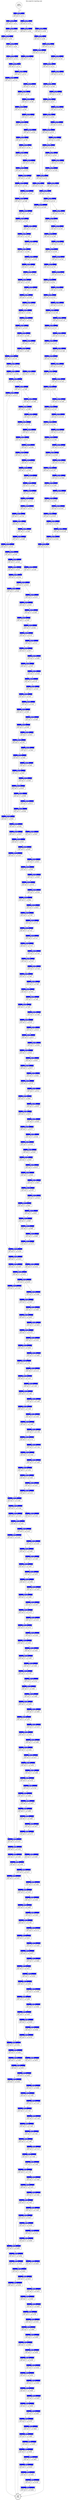 digraph reportingtask{ 
  label="flow graph for reporting_task"
  labelloc="t"
  0 [label=<<TABLE border="0" cellborder="0" cellpadding="0"><TR><TD border="0" bgcolor="#ffffff" sides="b"><FONT color="#000000"><B>exit</B></FONT></TD></TR><TR><TD>379c1</TD></TR></TABLE>>, shape=doublecircle, margin=0]
  1 [label=<<TABLE border="0" cellborder="0" cellpadding="0"><TR><TD border="1" bgcolor="#0000ff" sides="b"><FONT color="#ffffff"><B>BB#1</B></FONT></TD></TR><TR><TD align="left">begin: line 377 col 20321</TD></TR><TR><TD align="left">end: line 377 col 20336</TD></TR></TABLE>>, shape=box]
  1->0[label="" fontcolor=dimgray color=dimgray]
  2 [label=<<TABLE border="0" cellborder="0" cellpadding="0"><TR><TD border="1" bgcolor="#0000ff" sides="b"><FONT color="#ffffff"><B>BB#2</B></FONT></TD></TR><TR><TD align="left">begin: line 377 col 20114</TD></TR><TR><TD align="left">end: line 377 col 20304</TD></TR></TABLE>>, shape=box]
  2->0[label="" fontcolor=dimgray color=dimgray]
  3 [label=<<TABLE border="0" cellborder="0" cellpadding="0"><TR><TD border="1" bgcolor="#0000ff" sides="b"><FONT color="#ffffff"><B>BB#3</B></FONT></TD></TR><TR><TD align="left">begin: line 377 col 20098</TD></TR><TR><TD align="left">end: line 377 col 20109</TD></TR></TABLE>>, shape=box]
  3->2[label="" fontcolor=dimgray color=dimgray]
  4 [label=<<TABLE border="0" cellborder="0" cellpadding="0"><TR><TD border="1" bgcolor="#0000ff" sides="b"><FONT color="#ffffff"><B>BB#4</B></FONT></TD></TR><TR><TD align="left">begin: line 377 col 20022</TD></TR><TR><TD align="left">end: line 377 col 20095</TD></TR></TABLE>>, shape=box]
  4->3[label="" fontcolor=dimgray color=dimgray]
  4->2[label="" fontcolor=dimgray color=dimgray]
  5 [label=<<TABLE border="0" cellborder="0" cellpadding="0"><TR><TD border="1" bgcolor="#0000ff" sides="b"><FONT color="#ffffff"><B>BB#5</B></FONT></TD></TR><TR><TD align="left">begin: line 377 col 19962</TD></TR><TR><TD align="left">end: line 377 col 20016</TD></TR></TABLE>>, shape=box]
  5->4[label="" fontcolor=dimgray color=dimgray]
  5->0[label="" fontcolor=dimgray color=dimgray]
  6 [label=<<TABLE border="0" cellborder="0" cellpadding="0"><TR><TD border="1" bgcolor="#0000ff" sides="b"><FONT color="#ffffff"><B>BB#6</B></FONT></TD></TR><TR><TD align="left">begin: line 377 col 19940</TD></TR><TR><TD align="left">end: line 377 col 19951</TD></TR></TABLE>>, shape=box]
  6->5[label="" fontcolor=dimgray color=dimgray]
  7 [label=<<TABLE border="0" cellborder="0" cellpadding="0"><TR><TD border="1" bgcolor="#0000ff" sides="b"><FONT color="#ffffff"><B>BB#7</B></FONT></TD></TR><TR><TD align="left">begin: line 377 col 19885</TD></TR><TR><TD align="left">end: line 377 col 19938</TD></TR></TABLE>>, shape=box]
  7->6[label="" fontcolor=dimgray color=dimgray]
  7->5[label="" fontcolor=dimgray color=dimgray]
  8 [label=<<TABLE border="0" cellborder="0" cellpadding="0"><TR><TD border="1" bgcolor="#0000ff" sides="b"><FONT color="#ffffff"><B>BB#8</B></FONT></TD></TR><TR><TD align="left">begin: line 377 col 19867</TD></TR><TR><TD align="left">end: line 377 col 19878</TD></TR></TABLE>>, shape=box]
  8->7[label="" fontcolor=dimgray color=dimgray]
  9 [label=<<TABLE border="0" cellborder="0" cellpadding="0"><TR><TD border="1" bgcolor="#0000ff" sides="b"><FONT color="#ffffff"><B>BB#9</B></FONT></TD></TR><TR><TD align="left">begin: line 377 col 19812</TD></TR><TR><TD align="left">end: line 377 col 19865</TD></TR></TABLE>>, shape=box]
  9->8[label="" fontcolor=dimgray color=dimgray]
  9->7[label="" fontcolor=dimgray color=dimgray]
  10 [label=<<TABLE border="0" cellborder="0" cellpadding="0"><TR><TD border="1" bgcolor="#0000ff" sides="b"><FONT color="#ffffff"><B>BB#10</B></FONT></TD></TR><TR><TD align="left">begin: line 377 col 19789</TD></TR><TR><TD align="left">end: line 377 col 19800</TD></TR></TABLE>>, shape=box]
  10->9[label="" fontcolor=dimgray color=dimgray]
  11 [label=<<TABLE border="0" cellborder="0" cellpadding="0"><TR><TD border="1" bgcolor="#0000ff" sides="b"><FONT color="#ffffff"><B>BB#11</B></FONT></TD></TR><TR><TD align="left">begin: line 377 col 19658</TD></TR><TR><TD align="left">end: line 377 col 19787</TD></TR></TABLE>>, shape=box]
  11->10[label="" fontcolor=dimgray color=dimgray]
  11->9[label="" fontcolor=dimgray color=dimgray]
  12 [label=<<TABLE border="0" cellborder="0" cellpadding="0"><TR><TD border="1" bgcolor="#0000ff" sides="b"><FONT color="#ffffff"><B>BB#12</B></FONT></TD></TR><TR><TD align="left">begin: line 377 col 19640</TD></TR><TR><TD align="left">end: line 377 col 19651</TD></TR></TABLE>>, shape=box]
  12->11[label="" fontcolor=dimgray color=dimgray]
  13 [label=<<TABLE border="0" cellborder="0" cellpadding="0"><TR><TD border="1" bgcolor="#0000ff" sides="b"><FONT color="#ffffff"><B>BB#13</B></FONT></TD></TR><TR><TD align="left">begin: line 377 col 19509</TD></TR><TR><TD align="left">end: line 377 col 19638</TD></TR></TABLE>>, shape=box]
  13->12[label="" fontcolor=dimgray color=dimgray]
  13->11[label="" fontcolor=dimgray color=dimgray]
  14 [label=<<TABLE border="0" cellborder="0" cellpadding="0"><TR><TD border="1" bgcolor="#0000ff" sides="b"><FONT color="#ffffff"><B>BB#14</B></FONT></TD></TR><TR><TD align="left">begin: line 377 col 19491</TD></TR><TR><TD align="left">end: line 377 col 19502</TD></TR></TABLE>>, shape=box]
  14->13[label="" fontcolor=dimgray color=dimgray]
  15 [label=<<TABLE border="0" cellborder="0" cellpadding="0"><TR><TD border="1" bgcolor="#0000ff" sides="b"><FONT color="#ffffff"><B>BB#15</B></FONT></TD></TR><TR><TD align="left">begin: line 377 col 19360</TD></TR><TR><TD align="left">end: line 377 col 19489</TD></TR></TABLE>>, shape=box]
  15->14[label="" fontcolor=dimgray color=dimgray]
  15->13[label="" fontcolor=dimgray color=dimgray]
  16 [label=<<TABLE border="0" cellborder="0" cellpadding="0"><TR><TD border="1" bgcolor="#0000ff" sides="b"><FONT color="#ffffff"><B>BB#16</B></FONT></TD></TR><TR><TD align="left">begin: line 377 col 19342</TD></TR><TR><TD align="left">end: line 377 col 19353</TD></TR></TABLE>>, shape=box]
  16->15[label="" fontcolor=dimgray color=dimgray]
  17 [label=<<TABLE border="0" cellborder="0" cellpadding="0"><TR><TD border="1" bgcolor="#0000ff" sides="b"><FONT color="#ffffff"><B>BB#17</B></FONT></TD></TR><TR><TD align="left">begin: line 377 col 19215</TD></TR><TR><TD align="left">end: line 377 col 19340</TD></TR></TABLE>>, shape=box]
  17->16[label="" fontcolor=dimgray color=dimgray]
  17->15[label="" fontcolor=dimgray color=dimgray]
  18 [label=<<TABLE border="0" cellborder="0" cellpadding="0"><TR><TD border="1" bgcolor="#0000ff" sides="b"><FONT color="#ffffff"><B>BB#18</B></FONT></TD></TR><TR><TD align="left">begin: line 377 col 19192</TD></TR><TR><TD align="left">end: line 377 col 19203</TD></TR></TABLE>>, shape=box]
  18->17[label="" fontcolor=dimgray color=dimgray]
  19 [label=<<TABLE border="0" cellborder="0" cellpadding="0"><TR><TD border="1" bgcolor="#0000ff" sides="b"><FONT color="#ffffff"><B>BB#19</B></FONT></TD></TR><TR><TD align="left">begin: line 377 col 19063</TD></TR><TR><TD align="left">end: line 377 col 19190</TD></TR></TABLE>>, shape=box]
  19->18[label="" fontcolor=dimgray color=dimgray]
  19->17[label="" fontcolor=dimgray color=dimgray]
  20 [label=<<TABLE border="0" cellborder="0" cellpadding="0"><TR><TD border="1" bgcolor="#0000ff" sides="b"><FONT color="#ffffff"><B>BB#20</B></FONT></TD></TR><TR><TD align="left">begin: line 377 col 19045</TD></TR><TR><TD align="left">end: line 377 col 19056</TD></TR></TABLE>>, shape=box]
  20->19[label="" fontcolor=dimgray color=dimgray]
  21 [label=<<TABLE border="0" cellborder="0" cellpadding="0"><TR><TD border="1" bgcolor="#0000ff" sides="b"><FONT color="#ffffff"><B>BB#21</B></FONT></TD></TR><TR><TD align="left">begin: line 377 col 18916</TD></TR><TR><TD align="left">end: line 377 col 19043</TD></TR></TABLE>>, shape=box]
  21->20[label="" fontcolor=dimgray color=dimgray]
  21->19[label="" fontcolor=dimgray color=dimgray]
  22 [label=<<TABLE border="0" cellborder="0" cellpadding="0"><TR><TD border="1" bgcolor="#0000ff" sides="b"><FONT color="#ffffff"><B>BB#22</B></FONT></TD></TR><TR><TD align="left">begin: line 377 col 18898</TD></TR><TR><TD align="left">end: line 377 col 18909</TD></TR></TABLE>>, shape=box]
  22->21[label="" fontcolor=dimgray color=dimgray]
  23 [label=<<TABLE border="0" cellborder="0" cellpadding="0"><TR><TD border="1" bgcolor="#0000ff" sides="b"><FONT color="#ffffff"><B>BB#23</B></FONT></TD></TR><TR><TD align="left">begin: line 377 col 18769</TD></TR><TR><TD align="left">end: line 377 col 18896</TD></TR></TABLE>>, shape=box]
  23->22[label="" fontcolor=dimgray color=dimgray]
  23->21[label="" fontcolor=dimgray color=dimgray]
  24 [label=<<TABLE border="0" cellborder="0" cellpadding="0"><TR><TD border="1" bgcolor="#0000ff" sides="b"><FONT color="#ffffff"><B>BB#24</B></FONT></TD></TR><TR><TD align="left">begin: line 377 col 18751</TD></TR><TR><TD align="left">end: line 377 col 18762</TD></TR></TABLE>>, shape=box]
  24->23[label="" fontcolor=dimgray color=dimgray]
  25 [label=<<TABLE border="0" cellborder="0" cellpadding="0"><TR><TD border="1" bgcolor="#0000ff" sides="b"><FONT color="#ffffff"><B>BB#25</B></FONT></TD></TR><TR><TD align="left">begin: line 377 col 18600</TD></TR><TR><TD align="left">end: line 377 col 18749</TD></TR></TABLE>>, shape=box]
  25->24[label="" fontcolor=dimgray color=dimgray]
  25->23[label="" fontcolor=dimgray color=dimgray]
  26 [label=<<TABLE border="0" cellborder="0" cellpadding="0"><TR><TD border="1" bgcolor="#0000ff" sides="b"><FONT color="#ffffff"><B>BB#26</B></FONT></TD></TR><TR><TD align="left">begin: line 377 col 18584</TD></TR><TR><TD align="left">end: line 377 col 18595</TD></TR></TABLE>>, shape=box]
  26->25[label="" fontcolor=dimgray color=dimgray]
  27 [label=<<TABLE border="0" cellborder="0" cellpadding="0"><TR><TD border="1" bgcolor="#0000ff" sides="b"><FONT color="#ffffff"><B>BB#27</B></FONT></TD></TR><TR><TD align="left">begin: line 377 col 18532</TD></TR><TR><TD align="left">end: line 377 col 18582</TD></TR></TABLE>>, shape=box]
  27->26[label="" fontcolor=dimgray color=dimgray]
  27->25[label="" fontcolor=dimgray color=dimgray]
  28 [label=<<TABLE border="0" cellborder="0" cellpadding="0"><TR><TD border="1" bgcolor="#0000ff" sides="b"><FONT color="#ffffff"><B>BB#28</B></FONT></TD></TR><TR><TD align="left">begin: line 377 col 18514</TD></TR><TR><TD align="left">end: line 377 col 18525</TD></TR></TABLE>>, shape=box]
  28->27[label="" fontcolor=dimgray color=dimgray]
  29 [label=<<TABLE border="0" cellborder="0" cellpadding="0"><TR><TD border="1" bgcolor="#0000ff" sides="b"><FONT color="#ffffff"><B>BB#29</B></FONT></TD></TR><TR><TD align="left">begin: line 377 col 18459</TD></TR><TR><TD align="left">end: line 377 col 18512</TD></TR></TABLE>>, shape=box]
  29->28[label="" fontcolor=dimgray color=dimgray]
  29->27[label="" fontcolor=dimgray color=dimgray]
  30 [label=<<TABLE border="0" cellborder="0" cellpadding="0"><TR><TD border="1" bgcolor="#0000ff" sides="b"><FONT color="#ffffff"><B>BB#30</B></FONT></TD></TR><TR><TD align="left">begin: line 377 col 18373</TD></TR><TR><TD align="left">end: line 377 col 18450</TD></TR></TABLE>>, shape=box]
  30->29[label="" fontcolor=dimgray color=dimgray]
  30->1[label="" fontcolor=dimgray color=dimgray]
  31 [label=<<TABLE border="0" cellborder="0" cellpadding="0"><TR><TD border="1" bgcolor="#0000ff" sides="b"><FONT color="#ffffff"><B>BB#31</B></FONT></TD></TR><TR><TD align="left">begin: line 377 col 18391</TD></TR><TR><TD align="left">end: line 377 col 18423</TD></TR></TABLE>>, shape=box]
  31->30[label="" fontcolor=dimgray color=dimgray]
  32 [label=<<TABLE border="0" cellborder="0" cellpadding="0"><TR><TD border="1" bgcolor="#0000ff" sides="b"><FONT color="#ffffff"><B>BB#32</B></FONT></TD></TR><TR><TD align="left">begin: line 377 col 18426</TD></TR><TR><TD align="left">end: line 377 col 18450</TD></TR></TABLE>>, shape=box]
  32->30[label="" fontcolor=dimgray color=dimgray]
  33 [label=<<TABLE border="0" cellborder="0" cellpadding="0"><TR><TD border="1" bgcolor="#0000ff" sides="b"><FONT color="#ffffff"><B>BB#33</B></FONT></TD></TR><TR><TD align="left">begin: line 377 col 18373</TD></TR><TR><TD align="left">end: line 377 col 18389</TD></TR></TABLE>>, shape=box]
  33->31[label="" fontcolor=dimgray color=dimgray]
  33->32[label="" fontcolor=dimgray color=dimgray]
  34 [label=<<TABLE border="0" cellborder="0" cellpadding="0"><TR><TD border="1" bgcolor="#0000ff" sides="b"><FONT color="#ffffff"><B>BB#34</B></FONT></TD></TR><TR><TD align="left">begin: line 377 col 18351</TD></TR><TR><TD align="left">end: line 377 col 18364</TD></TR></TABLE>>, shape=box]
  34->33[label="" fontcolor=dimgray color=dimgray]
  34->0[label="" fontcolor=dimgray color=dimgray]
  35 [label=<<TABLE border="0" cellborder="0" cellpadding="0"><TR><TD border="1" bgcolor="#0000ff" sides="b"><FONT color="#ffffff"><B>BB#35</B></FONT></TD></TR><TR><TD align="left">begin: line 377 col 18326</TD></TR><TR><TD align="left">end: line 377 col 18341</TD></TR></TABLE>>, shape=box]
  35->34[label="" fontcolor=dimgray color=dimgray]
  36 [label=<<TABLE border="0" cellborder="0" cellpadding="0"><TR><TD border="1" bgcolor="#0000ff" sides="b"><FONT color="#ffffff"><B>BB#36</B></FONT></TD></TR><TR><TD align="left">begin: line 377 col 18119</TD></TR><TR><TD align="left">end: line 377 col 18309</TD></TR></TABLE>>, shape=box]
  36->34[label="" fontcolor=dimgray color=dimgray]
  37 [label=<<TABLE border="0" cellborder="0" cellpadding="0"><TR><TD border="1" bgcolor="#0000ff" sides="b"><FONT color="#ffffff"><B>BB#37</B></FONT></TD></TR><TR><TD align="left">begin: line 377 col 18103</TD></TR><TR><TD align="left">end: line 377 col 18114</TD></TR></TABLE>>, shape=box]
  37->36[label="" fontcolor=dimgray color=dimgray]
  38 [label=<<TABLE border="0" cellborder="0" cellpadding="0"><TR><TD border="1" bgcolor="#0000ff" sides="b"><FONT color="#ffffff"><B>BB#38</B></FONT></TD></TR><TR><TD align="left">begin: line 377 col 18027</TD></TR><TR><TD align="left">end: line 377 col 18100</TD></TR></TABLE>>, shape=box]
  38->37[label="" fontcolor=dimgray color=dimgray]
  38->36[label="" fontcolor=dimgray color=dimgray]
  39 [label=<<TABLE border="0" cellborder="0" cellpadding="0"><TR><TD border="1" bgcolor="#0000ff" sides="b"><FONT color="#ffffff"><B>BB#39</B></FONT></TD></TR><TR><TD align="left">begin: line 377 col 17967</TD></TR><TR><TD align="left">end: line 377 col 18021</TD></TR></TABLE>>, shape=box]
  39->38[label="" fontcolor=dimgray color=dimgray]
  39->34[label="" fontcolor=dimgray color=dimgray]
  40 [label=<<TABLE border="0" cellborder="0" cellpadding="0"><TR><TD border="1" bgcolor="#0000ff" sides="b"><FONT color="#ffffff"><B>BB#40</B></FONT></TD></TR><TR><TD align="left">begin: line 377 col 17945</TD></TR><TR><TD align="left">end: line 377 col 17956</TD></TR></TABLE>>, shape=box]
  40->39[label="" fontcolor=dimgray color=dimgray]
  41 [label=<<TABLE border="0" cellborder="0" cellpadding="0"><TR><TD border="1" bgcolor="#0000ff" sides="b"><FONT color="#ffffff"><B>BB#41</B></FONT></TD></TR><TR><TD align="left">begin: line 377 col 17890</TD></TR><TR><TD align="left">end: line 377 col 17943</TD></TR></TABLE>>, shape=box]
  41->40[label="" fontcolor=dimgray color=dimgray]
  41->39[label="" fontcolor=dimgray color=dimgray]
  42 [label=<<TABLE border="0" cellborder="0" cellpadding="0"><TR><TD border="1" bgcolor="#0000ff" sides="b"><FONT color="#ffffff"><B>BB#42</B></FONT></TD></TR><TR><TD align="left">begin: line 377 col 17872</TD></TR><TR><TD align="left">end: line 377 col 17883</TD></TR></TABLE>>, shape=box]
  42->41[label="" fontcolor=dimgray color=dimgray]
  43 [label=<<TABLE border="0" cellborder="0" cellpadding="0"><TR><TD border="1" bgcolor="#0000ff" sides="b"><FONT color="#ffffff"><B>BB#43</B></FONT></TD></TR><TR><TD align="left">begin: line 377 col 17817</TD></TR><TR><TD align="left">end: line 377 col 17870</TD></TR></TABLE>>, shape=box]
  43->42[label="" fontcolor=dimgray color=dimgray]
  43->41[label="" fontcolor=dimgray color=dimgray]
  44 [label=<<TABLE border="0" cellborder="0" cellpadding="0"><TR><TD border="1" bgcolor="#0000ff" sides="b"><FONT color="#ffffff"><B>BB#44</B></FONT></TD></TR><TR><TD align="left">begin: line 377 col 17797</TD></TR><TR><TD align="left">end: line 377 col 17808</TD></TR></TABLE>>, shape=box]
  44->43[label="" fontcolor=dimgray color=dimgray]
  45 [label=<<TABLE border="0" cellborder="0" cellpadding="0"><TR><TD border="1" bgcolor="#0000ff" sides="b"><FONT color="#ffffff"><B>BB#45</B></FONT></TD></TR><TR><TD align="left">begin: line 377 col 17666</TD></TR><TR><TD align="left">end: line 377 col 17795</TD></TR></TABLE>>, shape=box]
  45->44[label="" fontcolor=dimgray color=dimgray]
  45->43[label="" fontcolor=dimgray color=dimgray]
  46 [label=<<TABLE border="0" cellborder="0" cellpadding="0"><TR><TD border="1" bgcolor="#0000ff" sides="b"><FONT color="#ffffff"><B>BB#46</B></FONT></TD></TR><TR><TD align="left">begin: line 377 col 17648</TD></TR><TR><TD align="left">end: line 377 col 17659</TD></TR></TABLE>>, shape=box]
  46->45[label="" fontcolor=dimgray color=dimgray]
  47 [label=<<TABLE border="0" cellborder="0" cellpadding="0"><TR><TD border="1" bgcolor="#0000ff" sides="b"><FONT color="#ffffff"><B>BB#47</B></FONT></TD></TR><TR><TD align="left">begin: line 377 col 17519</TD></TR><TR><TD align="left">end: line 377 col 17646</TD></TR></TABLE>>, shape=box]
  47->46[label="" fontcolor=dimgray color=dimgray]
  47->45[label="" fontcolor=dimgray color=dimgray]
  48 [label=<<TABLE border="0" cellborder="0" cellpadding="0"><TR><TD border="1" bgcolor="#0000ff" sides="b"><FONT color="#ffffff"><B>BB#48</B></FONT></TD></TR><TR><TD align="left">begin: line 377 col 17501</TD></TR><TR><TD align="left">end: line 377 col 17512</TD></TR></TABLE>>, shape=box]
  48->47[label="" fontcolor=dimgray color=dimgray]
  49 [label=<<TABLE border="0" cellborder="0" cellpadding="0"><TR><TD border="1" bgcolor="#0000ff" sides="b"><FONT color="#ffffff"><B>BB#49</B></FONT></TD></TR><TR><TD align="left">begin: line 377 col 17368</TD></TR><TR><TD align="left">end: line 377 col 17499</TD></TR></TABLE>>, shape=box]
  49->48[label="" fontcolor=dimgray color=dimgray]
  49->47[label="" fontcolor=dimgray color=dimgray]
  50 [label=<<TABLE border="0" cellborder="0" cellpadding="0"><TR><TD border="1" bgcolor="#0000ff" sides="b"><FONT color="#ffffff"><B>BB#50</B></FONT></TD></TR><TR><TD align="left">begin: line 377 col 17350</TD></TR><TR><TD align="left">end: line 377 col 17361</TD></TR></TABLE>>, shape=box]
  50->49[label="" fontcolor=dimgray color=dimgray]
  51 [label=<<TABLE border="0" cellborder="0" cellpadding="0"><TR><TD border="1" bgcolor="#0000ff" sides="b"><FONT color="#ffffff"><B>BB#51</B></FONT></TD></TR><TR><TD align="left">begin: line 377 col 17205</TD></TR><TR><TD align="left">end: line 377 col 17348</TD></TR></TABLE>>, shape=box]
  51->50[label="" fontcolor=dimgray color=dimgray]
  51->49[label="" fontcolor=dimgray color=dimgray]
  52 [label=<<TABLE border="0" cellborder="0" cellpadding="0"><TR><TD border="1" bgcolor="#0000ff" sides="b"><FONT color="#ffffff"><B>BB#52</B></FONT></TD></TR><TR><TD align="left">begin: line 377 col 17187</TD></TR><TR><TD align="left">end: line 377 col 17198</TD></TR></TABLE>>, shape=box]
  52->51[label="" fontcolor=dimgray color=dimgray]
  53 [label=<<TABLE border="0" cellborder="0" cellpadding="0"><TR><TD border="1" bgcolor="#0000ff" sides="b"><FONT color="#ffffff"><B>BB#53</B></FONT></TD></TR><TR><TD align="left">begin: line 377 col 17024</TD></TR><TR><TD align="left">end: line 377 col 17185</TD></TR></TABLE>>, shape=box]
  53->52[label="" fontcolor=dimgray color=dimgray]
  53->51[label="" fontcolor=dimgray color=dimgray]
  54 [label=<<TABLE border="0" cellborder="0" cellpadding="0"><TR><TD border="1" bgcolor="#0000ff" sides="b"><FONT color="#ffffff"><B>BB#54</B></FONT></TD></TR><TR><TD align="left">begin: line 377 col 17008</TD></TR><TR><TD align="left">end: line 377 col 17019</TD></TR></TABLE>>, shape=box]
  54->53[label="" fontcolor=dimgray color=dimgray]
  55 [label=<<TABLE border="0" cellborder="0" cellpadding="0"><TR><TD border="1" bgcolor="#0000ff" sides="b"><FONT color="#ffffff"><B>BB#55</B></FONT></TD></TR><TR><TD align="left">begin: line 377 col 16955</TD></TR><TR><TD align="left">end: line 377 col 17006</TD></TR></TABLE>>, shape=box]
  55->54[label="" fontcolor=dimgray color=dimgray]
  55->53[label="" fontcolor=dimgray color=dimgray]
  56 [label=<<TABLE border="0" cellborder="0" cellpadding="0"><TR><TD border="1" bgcolor="#0000ff" sides="b"><FONT color="#ffffff"><B>BB#56</B></FONT></TD></TR><TR><TD align="left">begin: line 377 col 16937</TD></TR><TR><TD align="left">end: line 377 col 16948</TD></TR></TABLE>>, shape=box]
  56->55[label="" fontcolor=dimgray color=dimgray]
  57 [label=<<TABLE border="0" cellborder="0" cellpadding="0"><TR><TD border="1" bgcolor="#0000ff" sides="b"><FONT color="#ffffff"><B>BB#57</B></FONT></TD></TR><TR><TD align="left">begin: line 377 col 16882</TD></TR><TR><TD align="left">end: line 377 col 16935</TD></TR></TABLE>>, shape=box]
  57->56[label="" fontcolor=dimgray color=dimgray]
  57->55[label="" fontcolor=dimgray color=dimgray]
  58 [label=<<TABLE border="0" cellborder="0" cellpadding="0"><TR><TD border="1" bgcolor="#0000ff" sides="b"><FONT color="#ffffff"><B>BB#58</B></FONT></TD></TR><TR><TD align="left">begin: line 377 col 16798</TD></TR><TR><TD align="left">end: line 377 col 16873</TD></TR></TABLE>>, shape=box]
  58->57[label="" fontcolor=dimgray color=dimgray]
  58->35[label="" fontcolor=dimgray color=dimgray]
  59 [label=<<TABLE border="0" cellborder="0" cellpadding="0"><TR><TD border="1" bgcolor="#0000ff" sides="b"><FONT color="#ffffff"><B>BB#59</B></FONT></TD></TR><TR><TD align="left">begin: line 377 col 16816</TD></TR><TR><TD align="left">end: line 377 col 16847</TD></TR></TABLE>>, shape=box]
  59->58[label="" fontcolor=dimgray color=dimgray]
  60 [label=<<TABLE border="0" cellborder="0" cellpadding="0"><TR><TD border="1" bgcolor="#0000ff" sides="b"><FONT color="#ffffff"><B>BB#60</B></FONT></TD></TR><TR><TD align="left">begin: line 377 col 16850</TD></TR><TR><TD align="left">end: line 377 col 16873</TD></TR></TABLE>>, shape=box]
  60->58[label="" fontcolor=dimgray color=dimgray]
  61 [label=<<TABLE border="0" cellborder="0" cellpadding="0"><TR><TD border="1" bgcolor="#0000ff" sides="b"><FONT color="#ffffff"><B>BB#61</B></FONT></TD></TR><TR><TD align="left">begin: line 377 col 16798</TD></TR><TR><TD align="left">end: line 377 col 16814</TD></TR></TABLE>>, shape=box]
  61->59[label="" fontcolor=dimgray color=dimgray]
  61->60[label="" fontcolor=dimgray color=dimgray]
  62 [label=<<TABLE border="0" cellborder="0" cellpadding="0"><TR><TD border="1" bgcolor="#0000ff" sides="b"><FONT color="#ffffff"><B>BB#62</B></FONT></TD></TR><TR><TD align="left">begin: line 377 col 16777</TD></TR><TR><TD align="left">end: line 377 col 16789</TD></TR></TABLE>>, shape=box]
  62->61[label="" fontcolor=dimgray color=dimgray]
  62->34[label="" fontcolor=dimgray color=dimgray]
  63 [label=<<TABLE border="0" cellborder="0" cellpadding="0"><TR><TD border="1" bgcolor="#0000ff" sides="b"><FONT color="#ffffff"><B>BB#63</B></FONT></TD></TR><TR><TD align="left">begin: line 377 col 16752</TD></TR><TR><TD align="left">end: line 377 col 16767</TD></TR></TABLE>>, shape=box]
  63->62[label="" fontcolor=dimgray color=dimgray]
  64 [label=<<TABLE border="0" cellborder="0" cellpadding="0"><TR><TD border="1" bgcolor="#0000ff" sides="b"><FONT color="#ffffff"><B>BB#64</B></FONT></TD></TR><TR><TD align="left">begin: line 377 col 16545</TD></TR><TR><TD align="left">end: line 377 col 16735</TD></TR></TABLE>>, shape=box]
  64->62[label="" fontcolor=dimgray color=dimgray]
  65 [label=<<TABLE border="0" cellborder="0" cellpadding="0"><TR><TD border="1" bgcolor="#0000ff" sides="b"><FONT color="#ffffff"><B>BB#65</B></FONT></TD></TR><TR><TD align="left">begin: line 377 col 16529</TD></TR><TR><TD align="left">end: line 377 col 16540</TD></TR></TABLE>>, shape=box]
  65->64[label="" fontcolor=dimgray color=dimgray]
  66 [label=<<TABLE border="0" cellborder="0" cellpadding="0"><TR><TD border="1" bgcolor="#0000ff" sides="b"><FONT color="#ffffff"><B>BB#66</B></FONT></TD></TR><TR><TD align="left">begin: line 377 col 16453</TD></TR><TR><TD align="left">end: line 377 col 16526</TD></TR></TABLE>>, shape=box]
  66->65[label="" fontcolor=dimgray color=dimgray]
  66->64[label="" fontcolor=dimgray color=dimgray]
  67 [label=<<TABLE border="0" cellborder="0" cellpadding="0"><TR><TD border="1" bgcolor="#0000ff" sides="b"><FONT color="#ffffff"><B>BB#67</B></FONT></TD></TR><TR><TD align="left">begin: line 377 col 16393</TD></TR><TR><TD align="left">end: line 377 col 16447</TD></TR></TABLE>>, shape=box]
  67->66[label="" fontcolor=dimgray color=dimgray]
  67->62[label="" fontcolor=dimgray color=dimgray]
  68 [label=<<TABLE border="0" cellborder="0" cellpadding="0"><TR><TD border="1" bgcolor="#0000ff" sides="b"><FONT color="#ffffff"><B>BB#68</B></FONT></TD></TR><TR><TD align="left">begin: line 377 col 16371</TD></TR><TR><TD align="left">end: line 377 col 16382</TD></TR></TABLE>>, shape=box]
  68->67[label="" fontcolor=dimgray color=dimgray]
  69 [label=<<TABLE border="0" cellborder="0" cellpadding="0"><TR><TD border="1" bgcolor="#0000ff" sides="b"><FONT color="#ffffff"><B>BB#69</B></FONT></TD></TR><TR><TD align="left">begin: line 377 col 16316</TD></TR><TR><TD align="left">end: line 377 col 16369</TD></TR></TABLE>>, shape=box]
  69->68[label="" fontcolor=dimgray color=dimgray]
  69->67[label="" fontcolor=dimgray color=dimgray]
  70 [label=<<TABLE border="0" cellborder="0" cellpadding="0"><TR><TD border="1" bgcolor="#0000ff" sides="b"><FONT color="#ffffff"><B>BB#70</B></FONT></TD></TR><TR><TD align="left">begin: line 377 col 16298</TD></TR><TR><TD align="left">end: line 377 col 16309</TD></TR></TABLE>>, shape=box]
  70->69[label="" fontcolor=dimgray color=dimgray]
  71 [label=<<TABLE border="0" cellborder="0" cellpadding="0"><TR><TD border="1" bgcolor="#0000ff" sides="b"><FONT color="#ffffff"><B>BB#71</B></FONT></TD></TR><TR><TD align="left">begin: line 377 col 16243</TD></TR><TR><TD align="left">end: line 377 col 16296</TD></TR></TABLE>>, shape=box]
  71->70[label="" fontcolor=dimgray color=dimgray]
  71->69[label="" fontcolor=dimgray color=dimgray]
  72 [label=<<TABLE border="0" cellborder="0" cellpadding="0"><TR><TD border="1" bgcolor="#0000ff" sides="b"><FONT color="#ffffff"><B>BB#72</B></FONT></TD></TR><TR><TD align="left">begin: line 377 col 16223</TD></TR><TR><TD align="left">end: line 377 col 16234</TD></TR></TABLE>>, shape=box]
  72->71[label="" fontcolor=dimgray color=dimgray]
  73 [label=<<TABLE border="0" cellborder="0" cellpadding="0"><TR><TD border="1" bgcolor="#0000ff" sides="b"><FONT color="#ffffff"><B>BB#73</B></FONT></TD></TR><TR><TD align="left">begin: line 377 col 16090</TD></TR><TR><TD align="left">end: line 377 col 16221</TD></TR></TABLE>>, shape=box]
  73->72[label="" fontcolor=dimgray color=dimgray]
  73->71[label="" fontcolor=dimgray color=dimgray]
  74 [label=<<TABLE border="0" cellborder="0" cellpadding="0"><TR><TD border="1" bgcolor="#0000ff" sides="b"><FONT color="#ffffff"><B>BB#74</B></FONT></TD></TR><TR><TD align="left">begin: line 377 col 16072</TD></TR><TR><TD align="left">end: line 377 col 16083</TD></TR></TABLE>>, shape=box]
  74->73[label="" fontcolor=dimgray color=dimgray]
  75 [label=<<TABLE border="0" cellborder="0" cellpadding="0"><TR><TD border="1" bgcolor="#0000ff" sides="b"><FONT color="#ffffff"><B>BB#75</B></FONT></TD></TR><TR><TD align="left">begin: line 377 col 15943</TD></TR><TR><TD align="left">end: line 377 col 16070</TD></TR></TABLE>>, shape=box]
  75->74[label="" fontcolor=dimgray color=dimgray]
  75->73[label="" fontcolor=dimgray color=dimgray]
  76 [label=<<TABLE border="0" cellborder="0" cellpadding="0"><TR><TD border="1" bgcolor="#0000ff" sides="b"><FONT color="#ffffff"><B>BB#76</B></FONT></TD></TR><TR><TD align="left">begin: line 377 col 15925</TD></TR><TR><TD align="left">end: line 377 col 15936</TD></TR></TABLE>>, shape=box]
  76->75[label="" fontcolor=dimgray color=dimgray]
  77 [label=<<TABLE border="0" cellborder="0" cellpadding="0"><TR><TD border="1" bgcolor="#0000ff" sides="b"><FONT color="#ffffff"><B>BB#77</B></FONT></TD></TR><TR><TD align="left">begin: line 377 col 15780</TD></TR><TR><TD align="left">end: line 377 col 15923</TD></TR></TABLE>>, shape=box]
  77->76[label="" fontcolor=dimgray color=dimgray]
  77->75[label="" fontcolor=dimgray color=dimgray]
  78 [label=<<TABLE border="0" cellborder="0" cellpadding="0"><TR><TD border="1" bgcolor="#0000ff" sides="b"><FONT color="#ffffff"><B>BB#78</B></FONT></TD></TR><TR><TD align="left">begin: line 377 col 15762</TD></TR><TR><TD align="left">end: line 377 col 15773</TD></TR></TABLE>>, shape=box]
  78->77[label="" fontcolor=dimgray color=dimgray]
  79 [label=<<TABLE border="0" cellborder="0" cellpadding="0"><TR><TD border="1" bgcolor="#0000ff" sides="b"><FONT color="#ffffff"><B>BB#79</B></FONT></TD></TR><TR><TD align="left">begin: line 377 col 15629</TD></TR><TR><TD align="left">end: line 377 col 15760</TD></TR></TABLE>>, shape=box]
  79->78[label="" fontcolor=dimgray color=dimgray]
  79->77[label="" fontcolor=dimgray color=dimgray]
  80 [label=<<TABLE border="0" cellborder="0" cellpadding="0"><TR><TD border="1" bgcolor="#0000ff" sides="b"><FONT color="#ffffff"><B>BB#80</B></FONT></TD></TR><TR><TD align="left">begin: line 377 col 15611</TD></TR><TR><TD align="left">end: line 377 col 15622</TD></TR></TABLE>>, shape=box]
  80->79[label="" fontcolor=dimgray color=dimgray]
  81 [label=<<TABLE border="0" cellborder="0" cellpadding="0"><TR><TD border="1" bgcolor="#0000ff" sides="b"><FONT color="#ffffff"><B>BB#81</B></FONT></TD></TR><TR><TD align="left">begin: line 377 col 15460</TD></TR><TR><TD align="left">end: line 377 col 15609</TD></TR></TABLE>>, shape=box]
  81->80[label="" fontcolor=dimgray color=dimgray]
  81->79[label="" fontcolor=dimgray color=dimgray]
  82 [label=<<TABLE border="0" cellborder="0" cellpadding="0"><TR><TD border="1" bgcolor="#0000ff" sides="b"><FONT color="#ffffff"><B>BB#82</B></FONT></TD></TR><TR><TD align="left">begin: line 377 col 15444</TD></TR><TR><TD align="left">end: line 377 col 15455</TD></TR></TABLE>>, shape=box]
  82->81[label="" fontcolor=dimgray color=dimgray]
  83 [label=<<TABLE border="0" cellborder="0" cellpadding="0"><TR><TD border="1" bgcolor="#0000ff" sides="b"><FONT color="#ffffff"><B>BB#83</B></FONT></TD></TR><TR><TD align="left">begin: line 377 col 15391</TD></TR><TR><TD align="left">end: line 377 col 15442</TD></TR></TABLE>>, shape=box]
  83->82[label="" fontcolor=dimgray color=dimgray]
  83->81[label="" fontcolor=dimgray color=dimgray]
  84 [label=<<TABLE border="0" cellborder="0" cellpadding="0"><TR><TD border="1" bgcolor="#0000ff" sides="b"><FONT color="#ffffff"><B>BB#84</B></FONT></TD></TR><TR><TD align="left">begin: line 377 col 15373</TD></TR><TR><TD align="left">end: line 377 col 15384</TD></TR></TABLE>>, shape=box]
  84->83[label="" fontcolor=dimgray color=dimgray]
  85 [label=<<TABLE border="0" cellborder="0" cellpadding="0"><TR><TD border="1" bgcolor="#0000ff" sides="b"><FONT color="#ffffff"><B>BB#85</B></FONT></TD></TR><TR><TD align="left">begin: line 377 col 15318</TD></TR><TR><TD align="left">end: line 377 col 15371</TD></TR></TABLE>>, shape=box]
  85->84[label="" fontcolor=dimgray color=dimgray]
  85->83[label="" fontcolor=dimgray color=dimgray]
  86 [label=<<TABLE border="0" cellborder="0" cellpadding="0"><TR><TD border="1" bgcolor="#0000ff" sides="b"><FONT color="#ffffff"><B>BB#86</B></FONT></TD></TR><TR><TD align="left">begin: line 377 col 15234</TD></TR><TR><TD align="left">end: line 377 col 15309</TD></TR></TABLE>>, shape=box]
  86->85[label="" fontcolor=dimgray color=dimgray]
  86->63[label="" fontcolor=dimgray color=dimgray]
  87 [label=<<TABLE border="0" cellborder="0" cellpadding="0"><TR><TD border="1" bgcolor="#0000ff" sides="b"><FONT color="#ffffff"><B>BB#87</B></FONT></TD></TR><TR><TD align="left">begin: line 377 col 15252</TD></TR><TR><TD align="left">end: line 377 col 15283</TD></TR></TABLE>>, shape=box]
  87->86[label="" fontcolor=dimgray color=dimgray]
  88 [label=<<TABLE border="0" cellborder="0" cellpadding="0"><TR><TD border="1" bgcolor="#0000ff" sides="b"><FONT color="#ffffff"><B>BB#88</B></FONT></TD></TR><TR><TD align="left">begin: line 377 col 15286</TD></TR><TR><TD align="left">end: line 377 col 15309</TD></TR></TABLE>>, shape=box]
  88->86[label="" fontcolor=dimgray color=dimgray]
  89 [label=<<TABLE border="0" cellborder="0" cellpadding="0"><TR><TD border="1" bgcolor="#0000ff" sides="b"><FONT color="#ffffff"><B>BB#89</B></FONT></TD></TR><TR><TD align="left">begin: line 377 col 15234</TD></TR><TR><TD align="left">end: line 377 col 15250</TD></TR></TABLE>>, shape=box]
  89->87[label="" fontcolor=dimgray color=dimgray]
  89->88[label="" fontcolor=dimgray color=dimgray]
  90 [label=<<TABLE border="0" cellborder="0" cellpadding="0"><TR><TD border="1" bgcolor="#0000ff" sides="b"><FONT color="#ffffff"><B>BB#90</B></FONT></TD></TR><TR><TD align="left">begin: line 377 col 15214</TD></TR><TR><TD align="left">end: line 377 col 15225</TD></TR></TABLE>>, shape=box]
  90->89[label="" fontcolor=dimgray color=dimgray]
  90->62[label="" fontcolor=dimgray color=dimgray]
  91 [label=<<TABLE border="0" cellborder="0" cellpadding="0"><TR><TD border="1" bgcolor="#0000ff" sides="b"><FONT color="#ffffff"><B>BB#91</B></FONT></TD></TR><TR><TD align="left">begin: line 377 col 15189</TD></TR><TR><TD align="left">end: line 377 col 15204</TD></TR></TABLE>>, shape=box]
  91->90[label="" fontcolor=dimgray color=dimgray]
  92 [label=<<TABLE border="0" cellborder="0" cellpadding="0"><TR><TD border="1" bgcolor="#0000ff" sides="b"><FONT color="#ffffff"><B>BB#92</B></FONT></TD></TR><TR><TD align="left">begin: line 377 col 14982</TD></TR><TR><TD align="left">end: line 377 col 15172</TD></TR></TABLE>>, shape=box]
  92->90[label="" fontcolor=dimgray color=dimgray]
  93 [label=<<TABLE border="0" cellborder="0" cellpadding="0"><TR><TD border="1" bgcolor="#0000ff" sides="b"><FONT color="#ffffff"><B>BB#93</B></FONT></TD></TR><TR><TD align="left">begin: line 377 col 14966</TD></TR><TR><TD align="left">end: line 377 col 14977</TD></TR></TABLE>>, shape=box]
  93->92[label="" fontcolor=dimgray color=dimgray]
  94 [label=<<TABLE border="0" cellborder="0" cellpadding="0"><TR><TD border="1" bgcolor="#0000ff" sides="b"><FONT color="#ffffff"><B>BB#94</B></FONT></TD></TR><TR><TD align="left">begin: line 377 col 14890</TD></TR><TR><TD align="left">end: line 377 col 14963</TD></TR></TABLE>>, shape=box]
  94->93[label="" fontcolor=dimgray color=dimgray]
  94->92[label="" fontcolor=dimgray color=dimgray]
  95 [label=<<TABLE border="0" cellborder="0" cellpadding="0"><TR><TD border="1" bgcolor="#0000ff" sides="b"><FONT color="#ffffff"><B>BB#95</B></FONT></TD></TR><TR><TD align="left">begin: line 377 col 14830</TD></TR><TR><TD align="left">end: line 377 col 14884</TD></TR></TABLE>>, shape=box]
  95->94[label="" fontcolor=dimgray color=dimgray]
  95->90[label="" fontcolor=dimgray color=dimgray]
  96 [label=<<TABLE border="0" cellborder="0" cellpadding="0"><TR><TD border="1" bgcolor="#0000ff" sides="b"><FONT color="#ffffff"><B>BB#96</B></FONT></TD></TR><TR><TD align="left">begin: line 377 col 14808</TD></TR><TR><TD align="left">end: line 377 col 14819</TD></TR></TABLE>>, shape=box]
  96->95[label="" fontcolor=dimgray color=dimgray]
  97 [label=<<TABLE border="0" cellborder="0" cellpadding="0"><TR><TD border="1" bgcolor="#0000ff" sides="b"><FONT color="#ffffff"><B>BB#97</B></FONT></TD></TR><TR><TD align="left">begin: line 377 col 14753</TD></TR><TR><TD align="left">end: line 377 col 14806</TD></TR></TABLE>>, shape=box]
  97->96[label="" fontcolor=dimgray color=dimgray]
  97->95[label="" fontcolor=dimgray color=dimgray]
  98 [label=<<TABLE border="0" cellborder="0" cellpadding="0"><TR><TD border="1" bgcolor="#0000ff" sides="b"><FONT color="#ffffff"><B>BB#98</B></FONT></TD></TR><TR><TD align="left">begin: line 377 col 14735</TD></TR><TR><TD align="left">end: line 377 col 14746</TD></TR></TABLE>>, shape=box]
  98->97[label="" fontcolor=dimgray color=dimgray]
  99 [label=<<TABLE border="0" cellborder="0" cellpadding="0"><TR><TD border="1" bgcolor="#0000ff" sides="b"><FONT color="#ffffff"><B>BB#99</B></FONT></TD></TR><TR><TD align="left">begin: line 377 col 14680</TD></TR><TR><TD align="left">end: line 377 col 14733</TD></TR></TABLE>>, shape=box]
  99->98[label="" fontcolor=dimgray color=dimgray]
  99->97[label="" fontcolor=dimgray color=dimgray]
  100 [label=<<TABLE border="0" cellborder="0" cellpadding="0"><TR><TD border="1" bgcolor="#0000ff" sides="b"><FONT color="#ffffff"><B>BB#100</B></FONT></TD></TR><TR><TD align="left">begin: line 377 col 14657</TD></TR><TR><TD align="left">end: line 377 col 14668</TD></TR></TABLE>>, shape=box]
  100->99[label="" fontcolor=dimgray color=dimgray]
  101 [label=<<TABLE border="0" cellborder="0" cellpadding="0"><TR><TD border="1" bgcolor="#0000ff" sides="b"><FONT color="#ffffff"><B>BB#101</B></FONT></TD></TR><TR><TD align="left">begin: line 377 col 14524</TD></TR><TR><TD align="left">end: line 377 col 14655</TD></TR></TABLE>>, shape=box]
  101->100[label="" fontcolor=dimgray color=dimgray]
  101->99[label="" fontcolor=dimgray color=dimgray]
  102 [label=<<TABLE border="0" cellborder="0" cellpadding="0"><TR><TD border="1" bgcolor="#0000ff" sides="b"><FONT color="#ffffff"><B>BB#102</B></FONT></TD></TR><TR><TD align="left">begin: line 377 col 14506</TD></TR><TR><TD align="left">end: line 377 col 14517</TD></TR></TABLE>>, shape=box]
  102->101[label="" fontcolor=dimgray color=dimgray]
  103 [label=<<TABLE border="0" cellborder="0" cellpadding="0"><TR><TD border="1" bgcolor="#0000ff" sides="b"><FONT color="#ffffff"><B>BB#103</B></FONT></TD></TR><TR><TD align="left">begin: line 377 col 14373</TD></TR><TR><TD align="left">end: line 377 col 14504</TD></TR></TABLE>>, shape=box]
  103->102[label="" fontcolor=dimgray color=dimgray]
  103->101[label="" fontcolor=dimgray color=dimgray]
  104 [label=<<TABLE border="0" cellborder="0" cellpadding="0"><TR><TD border="1" bgcolor="#0000ff" sides="b"><FONT color="#ffffff"><B>BB#104</B></FONT></TD></TR><TR><TD align="left">begin: line 377 col 14355</TD></TR><TR><TD align="left">end: line 377 col 14366</TD></TR></TABLE>>, shape=box]
  104->103[label="" fontcolor=dimgray color=dimgray]
  105 [label=<<TABLE border="0" cellborder="0" cellpadding="0"><TR><TD border="1" bgcolor="#0000ff" sides="b"><FONT color="#ffffff"><B>BB#105</B></FONT></TD></TR><TR><TD align="left">begin: line 377 col 14222</TD></TR><TR><TD align="left">end: line 377 col 14353</TD></TR></TABLE>>, shape=box]
  105->104[label="" fontcolor=dimgray color=dimgray]
  105->103[label="" fontcolor=dimgray color=dimgray]
  106 [label=<<TABLE border="0" cellborder="0" cellpadding="0"><TR><TD border="1" bgcolor="#0000ff" sides="b"><FONT color="#ffffff"><B>BB#106</B></FONT></TD></TR><TR><TD align="left">begin: line 377 col 14204</TD></TR><TR><TD align="left">end: line 377 col 14215</TD></TR></TABLE>>, shape=box]
  106->105[label="" fontcolor=dimgray color=dimgray]
  107 [label=<<TABLE border="0" cellborder="0" cellpadding="0"><TR><TD border="1" bgcolor="#0000ff" sides="b"><FONT color="#ffffff"><B>BB#107</B></FONT></TD></TR><TR><TD align="left">begin: line 377 col 14075</TD></TR><TR><TD align="left">end: line 377 col 14202</TD></TR></TABLE>>, shape=box]
  107->106[label="" fontcolor=dimgray color=dimgray]
  107->105[label="" fontcolor=dimgray color=dimgray]
  108 [label=<<TABLE border="0" cellborder="0" cellpadding="0"><TR><TD border="1" bgcolor="#0000ff" sides="b"><FONT color="#ffffff"><B>BB#108</B></FONT></TD></TR><TR><TD align="left">begin: line 377 col 14052</TD></TR><TR><TD align="left">end: line 377 col 14063</TD></TR></TABLE>>, shape=box]
  108->107[label="" fontcolor=dimgray color=dimgray]
  109 [label=<<TABLE border="0" cellborder="0" cellpadding="0"><TR><TD border="1" bgcolor="#0000ff" sides="b"><FONT color="#ffffff"><B>BB#109</B></FONT></TD></TR><TR><TD align="left">begin: line 377 col 13915</TD></TR><TR><TD align="left">end: line 377 col 14050</TD></TR></TABLE>>, shape=box]
  109->108[label="" fontcolor=dimgray color=dimgray]
  109->107[label="" fontcolor=dimgray color=dimgray]
  110 [label=<<TABLE border="0" cellborder="0" cellpadding="0"><TR><TD border="1" bgcolor="#0000ff" sides="b"><FONT color="#ffffff"><B>BB#110</B></FONT></TD></TR><TR><TD align="left">begin: line 377 col 13897</TD></TR><TR><TD align="left">end: line 377 col 13908</TD></TR></TABLE>>, shape=box]
  110->109[label="" fontcolor=dimgray color=dimgray]
  111 [label=<<TABLE border="0" cellborder="0" cellpadding="0"><TR><TD border="1" bgcolor="#0000ff" sides="b"><FONT color="#ffffff"><B>BB#111</B></FONT></TD></TR><TR><TD align="left">begin: line 377 col 13760</TD></TR><TR><TD align="left">end: line 377 col 13895</TD></TR></TABLE>>, shape=box]
  111->110[label="" fontcolor=dimgray color=dimgray]
  111->109[label="" fontcolor=dimgray color=dimgray]
  112 [label=<<TABLE border="0" cellborder="0" cellpadding="0"><TR><TD border="1" bgcolor="#0000ff" sides="b"><FONT color="#ffffff"><B>BB#112</B></FONT></TD></TR><TR><TD align="left">begin: line 377 col 13742</TD></TR><TR><TD align="left">end: line 377 col 13753</TD></TR></TABLE>>, shape=box]
  112->111[label="" fontcolor=dimgray color=dimgray]
  113 [label=<<TABLE border="0" cellborder="0" cellpadding="0"><TR><TD border="1" bgcolor="#0000ff" sides="b"><FONT color="#ffffff"><B>BB#113</B></FONT></TD></TR><TR><TD align="left">begin: line 377 col 13605</TD></TR><TR><TD align="left">end: line 377 col 13740</TD></TR></TABLE>>, shape=box]
  113->112[label="" fontcolor=dimgray color=dimgray]
  113->111[label="" fontcolor=dimgray color=dimgray]
  114 [label=<<TABLE border="0" cellborder="0" cellpadding="0"><TR><TD border="1" bgcolor="#0000ff" sides="b"><FONT color="#ffffff"><B>BB#114</B></FONT></TD></TR><TR><TD align="left">begin: line 377 col 13587</TD></TR><TR><TD align="left">end: line 377 col 13598</TD></TR></TABLE>>, shape=box]
  114->113[label="" fontcolor=dimgray color=dimgray]
  115 [label=<<TABLE border="0" cellborder="0" cellpadding="0"><TR><TD border="1" bgcolor="#0000ff" sides="b"><FONT color="#ffffff"><B>BB#115</B></FONT></TD></TR><TR><TD align="left">begin: line 377 col 13454</TD></TR><TR><TD align="left">end: line 377 col 13585</TD></TR></TABLE>>, shape=box]
  115->114[label="" fontcolor=dimgray color=dimgray]
  115->113[label="" fontcolor=dimgray color=dimgray]
  116 [label=<<TABLE border="0" cellborder="0" cellpadding="0"><TR><TD border="1" bgcolor="#0000ff" sides="b"><FONT color="#ffffff"><B>BB#116</B></FONT></TD></TR><TR><TD align="left">begin: line 377 col 13431</TD></TR><TR><TD align="left">end: line 377 col 13442</TD></TR></TABLE>>, shape=box]
  116->115[label="" fontcolor=dimgray color=dimgray]
  117 [label=<<TABLE border="0" cellborder="0" cellpadding="0"><TR><TD border="1" bgcolor="#0000ff" sides="b"><FONT color="#ffffff"><B>BB#117</B></FONT></TD></TR><TR><TD align="left">begin: line 377 col 13294</TD></TR><TR><TD align="left">end: line 377 col 13429</TD></TR></TABLE>>, shape=box]
  117->116[label="" fontcolor=dimgray color=dimgray]
  117->115[label="" fontcolor=dimgray color=dimgray]
  118 [label=<<TABLE border="0" cellborder="0" cellpadding="0"><TR><TD border="1" bgcolor="#0000ff" sides="b"><FONT color="#ffffff"><B>BB#118</B></FONT></TD></TR><TR><TD align="left">begin: line 377 col 13276</TD></TR><TR><TD align="left">end: line 377 col 13287</TD></TR></TABLE>>, shape=box]
  118->117[label="" fontcolor=dimgray color=dimgray]
  119 [label=<<TABLE border="0" cellborder="0" cellpadding="0"><TR><TD border="1" bgcolor="#0000ff" sides="b"><FONT color="#ffffff"><B>BB#119</B></FONT></TD></TR><TR><TD align="left">begin: line 377 col 13139</TD></TR><TR><TD align="left">end: line 377 col 13274</TD></TR></TABLE>>, shape=box]
  119->118[label="" fontcolor=dimgray color=dimgray]
  119->117[label="" fontcolor=dimgray color=dimgray]
  120 [label=<<TABLE border="0" cellborder="0" cellpadding="0"><TR><TD border="1" bgcolor="#0000ff" sides="b"><FONT color="#ffffff"><B>BB#120</B></FONT></TD></TR><TR><TD align="left">begin: line 377 col 13121</TD></TR><TR><TD align="left">end: line 377 col 13132</TD></TR></TABLE>>, shape=box]
  120->119[label="" fontcolor=dimgray color=dimgray]
  121 [label=<<TABLE border="0" cellborder="0" cellpadding="0"><TR><TD border="1" bgcolor="#0000ff" sides="b"><FONT color="#ffffff"><B>BB#121</B></FONT></TD></TR><TR><TD align="left">begin: line 377 col 12984</TD></TR><TR><TD align="left">end: line 377 col 13119</TD></TR></TABLE>>, shape=box]
  121->120[label="" fontcolor=dimgray color=dimgray]
  121->119[label="" fontcolor=dimgray color=dimgray]
  122 [label=<<TABLE border="0" cellborder="0" cellpadding="0"><TR><TD border="1" bgcolor="#0000ff" sides="b"><FONT color="#ffffff"><B>BB#122</B></FONT></TD></TR><TR><TD align="left">begin: line 377 col 12966</TD></TR><TR><TD align="left">end: line 377 col 12977</TD></TR></TABLE>>, shape=box]
  122->121[label="" fontcolor=dimgray color=dimgray]
  123 [label=<<TABLE border="0" cellborder="0" cellpadding="0"><TR><TD border="1" bgcolor="#0000ff" sides="b"><FONT color="#ffffff"><B>BB#123</B></FONT></TD></TR><TR><TD align="left">begin: line 377 col 12833</TD></TR><TR><TD align="left">end: line 377 col 12964</TD></TR></TABLE>>, shape=box]
  123->122[label="" fontcolor=dimgray color=dimgray]
  123->121[label="" fontcolor=dimgray color=dimgray]
  124 [label=<<TABLE border="0" cellborder="0" cellpadding="0"><TR><TD border="1" bgcolor="#0000ff" sides="b"><FONT color="#ffffff"><B>BB#124</B></FONT></TD></TR><TR><TD align="left">begin: line 377 col 12810</TD></TR><TR><TD align="left">end: line 377 col 12821</TD></TR></TABLE>>, shape=box]
  124->123[label="" fontcolor=dimgray color=dimgray]
  125 [label=<<TABLE border="0" cellborder="0" cellpadding="0"><TR><TD border="1" bgcolor="#0000ff" sides="b"><FONT color="#ffffff"><B>BB#125</B></FONT></TD></TR><TR><TD align="left">begin: line 377 col 12677</TD></TR><TR><TD align="left">end: line 377 col 12808</TD></TR></TABLE>>, shape=box]
  125->124[label="" fontcolor=dimgray color=dimgray]
  125->123[label="" fontcolor=dimgray color=dimgray]
  126 [label=<<TABLE border="0" cellborder="0" cellpadding="0"><TR><TD border="1" bgcolor="#0000ff" sides="b"><FONT color="#ffffff"><B>BB#126</B></FONT></TD></TR><TR><TD align="left">begin: line 377 col 12659</TD></TR><TR><TD align="left">end: line 377 col 12670</TD></TR></TABLE>>, shape=box]
  126->125[label="" fontcolor=dimgray color=dimgray]
  127 [label=<<TABLE border="0" cellborder="0" cellpadding="0"><TR><TD border="1" bgcolor="#0000ff" sides="b"><FONT color="#ffffff"><B>BB#127</B></FONT></TD></TR><TR><TD align="left">begin: line 377 col 12502</TD></TR><TR><TD align="left">end: line 377 col 12657</TD></TR></TABLE>>, shape=box]
  127->126[label="" fontcolor=dimgray color=dimgray]
  127->125[label="" fontcolor=dimgray color=dimgray]
  128 [label=<<TABLE border="0" cellborder="0" cellpadding="0"><TR><TD border="1" bgcolor="#0000ff" sides="b"><FONT color="#ffffff"><B>BB#128</B></FONT></TD></TR><TR><TD align="left">begin: line 377 col 12486</TD></TR><TR><TD align="left">end: line 377 col 12497</TD></TR></TABLE>>, shape=box]
  128->127[label="" fontcolor=dimgray color=dimgray]
  129 [label=<<TABLE border="0" cellborder="0" cellpadding="0"><TR><TD border="1" bgcolor="#0000ff" sides="b"><FONT color="#ffffff"><B>BB#129</B></FONT></TD></TR><TR><TD align="left">begin: line 377 col 12433</TD></TR><TR><TD align="left">end: line 377 col 12484</TD></TR></TABLE>>, shape=box]
  129->128[label="" fontcolor=dimgray color=dimgray]
  129->127[label="" fontcolor=dimgray color=dimgray]
  130 [label=<<TABLE border="0" cellborder="0" cellpadding="0"><TR><TD border="1" bgcolor="#0000ff" sides="b"><FONT color="#ffffff"><B>BB#130</B></FONT></TD></TR><TR><TD align="left">begin: line 377 col 12415</TD></TR><TR><TD align="left">end: line 377 col 12426</TD></TR></TABLE>>, shape=box]
  130->129[label="" fontcolor=dimgray color=dimgray]
  131 [label=<<TABLE border="0" cellborder="0" cellpadding="0"><TR><TD border="1" bgcolor="#0000ff" sides="b"><FONT color="#ffffff"><B>BB#131</B></FONT></TD></TR><TR><TD align="left">begin: line 377 col 12360</TD></TR><TR><TD align="left">end: line 377 col 12413</TD></TR></TABLE>>, shape=box]
  131->130[label="" fontcolor=dimgray color=dimgray]
  131->129[label="" fontcolor=dimgray color=dimgray]
  132 [label=<<TABLE border="0" cellborder="0" cellpadding="0"><TR><TD border="1" bgcolor="#0000ff" sides="b"><FONT color="#ffffff"><B>BB#132</B></FONT></TD></TR><TR><TD align="left">begin: line 377 col 12274</TD></TR><TR><TD align="left">end: line 377 col 12351</TD></TR></TABLE>>, shape=box]
  132->131[label="" fontcolor=dimgray color=dimgray]
  132->91[label="" fontcolor=dimgray color=dimgray]
  133 [label=<<TABLE border="0" cellborder="0" cellpadding="0"><TR><TD border="1" bgcolor="#0000ff" sides="b"><FONT color="#ffffff"><B>BB#133</B></FONT></TD></TR><TR><TD align="left">begin: line 377 col 12292</TD></TR><TR><TD align="left">end: line 377 col 12324</TD></TR></TABLE>>, shape=box]
  133->132[label="" fontcolor=dimgray color=dimgray]
  134 [label=<<TABLE border="0" cellborder="0" cellpadding="0"><TR><TD border="1" bgcolor="#0000ff" sides="b"><FONT color="#ffffff"><B>BB#134</B></FONT></TD></TR><TR><TD align="left">begin: line 377 col 12327</TD></TR><TR><TD align="left">end: line 377 col 12351</TD></TR></TABLE>>, shape=box]
  134->132[label="" fontcolor=dimgray color=dimgray]
  135 [label=<<TABLE border="0" cellborder="0" cellpadding="0"><TR><TD border="1" bgcolor="#0000ff" sides="b"><FONT color="#ffffff"><B>BB#135</B></FONT></TD></TR><TR><TD align="left">begin: line 377 col 12274</TD></TR><TR><TD align="left">end: line 377 col 12290</TD></TR></TABLE>>, shape=box]
  135->133[label="" fontcolor=dimgray color=dimgray]
  135->134[label="" fontcolor=dimgray color=dimgray]
  136 [label=<<TABLE border="0" cellborder="0" cellpadding="0"><TR><TD border="1" bgcolor="#0000ff" sides="b"><FONT color="#ffffff"><B>BB#136</B></FONT></TD></TR><TR><TD align="left">begin: line 377 col 12253</TD></TR><TR><TD align="left">end: line 377 col 12265</TD></TR></TABLE>>, shape=box]
  136->135[label="" fontcolor=dimgray color=dimgray]
  136->90[label="" fontcolor=dimgray color=dimgray]
  137 [label=<<TABLE border="0" cellborder="0" cellpadding="0"><TR><TD border="1" bgcolor="#0000ff" sides="b"><FONT color="#ffffff"><B>BB#137</B></FONT></TD></TR><TR><TD align="left">begin: line 377 col 12229</TD></TR><TR><TD align="left">end: line 377 col 12244</TD></TR></TABLE>>, shape=box]
  137->136[label="" fontcolor=dimgray color=dimgray]
  138 [label=<<TABLE border="0" cellborder="0" cellpadding="0"><TR><TD border="1" bgcolor="#0000ff" sides="b"><FONT color="#ffffff"><B>BB#138</B></FONT></TD></TR><TR><TD align="left">begin: line 377 col 12022</TD></TR><TR><TD align="left">end: line 377 col 12212</TD></TR></TABLE>>, shape=box]
  138->136[label="" fontcolor=dimgray color=dimgray]
  139 [label=<<TABLE border="0" cellborder="0" cellpadding="0"><TR><TD border="1" bgcolor="#0000ff" sides="b"><FONT color="#ffffff"><B>BB#139</B></FONT></TD></TR><TR><TD align="left">begin: line 377 col 12006</TD></TR><TR><TD align="left">end: line 377 col 12017</TD></TR></TABLE>>, shape=box]
  139->138[label="" fontcolor=dimgray color=dimgray]
  140 [label=<<TABLE border="0" cellborder="0" cellpadding="0"><TR><TD border="1" bgcolor="#0000ff" sides="b"><FONT color="#ffffff"><B>BB#140</B></FONT></TD></TR><TR><TD align="left">begin: line 377 col 11930</TD></TR><TR><TD align="left">end: line 377 col 12003</TD></TR></TABLE>>, shape=box]
  140->139[label="" fontcolor=dimgray color=dimgray]
  140->138[label="" fontcolor=dimgray color=dimgray]
  141 [label=<<TABLE border="0" cellborder="0" cellpadding="0"><TR><TD border="1" bgcolor="#0000ff" sides="b"><FONT color="#ffffff"><B>BB#141</B></FONT></TD></TR><TR><TD align="left">begin: line 377 col 11870</TD></TR><TR><TD align="left">end: line 377 col 11924</TD></TR></TABLE>>, shape=box]
  141->140[label="" fontcolor=dimgray color=dimgray]
  141->136[label="" fontcolor=dimgray color=dimgray]
  142 [label=<<TABLE border="0" cellborder="0" cellpadding="0"><TR><TD border="1" bgcolor="#0000ff" sides="b"><FONT color="#ffffff"><B>BB#142</B></FONT></TD></TR><TR><TD align="left">begin: line 377 col 11848</TD></TR><TR><TD align="left">end: line 377 col 11859</TD></TR></TABLE>>, shape=box]
  142->141[label="" fontcolor=dimgray color=dimgray]
  143 [label=<<TABLE border="0" cellborder="0" cellpadding="0"><TR><TD border="1" bgcolor="#0000ff" sides="b"><FONT color="#ffffff"><B>BB#143</B></FONT></TD></TR><TR><TD align="left">begin: line 377 col 11793</TD></TR><TR><TD align="left">end: line 377 col 11846</TD></TR></TABLE>>, shape=box]
  143->142[label="" fontcolor=dimgray color=dimgray]
  143->141[label="" fontcolor=dimgray color=dimgray]
  144 [label=<<TABLE border="0" cellborder="0" cellpadding="0"><TR><TD border="1" bgcolor="#0000ff" sides="b"><FONT color="#ffffff"><B>BB#144</B></FONT></TD></TR><TR><TD align="left">begin: line 377 col 11775</TD></TR><TR><TD align="left">end: line 377 col 11786</TD></TR></TABLE>>, shape=box]
  144->143[label="" fontcolor=dimgray color=dimgray]
  145 [label=<<TABLE border="0" cellborder="0" cellpadding="0"><TR><TD border="1" bgcolor="#0000ff" sides="b"><FONT color="#ffffff"><B>BB#145</B></FONT></TD></TR><TR><TD align="left">begin: line 377 col 11720</TD></TR><TR><TD align="left">end: line 377 col 11773</TD></TR></TABLE>>, shape=box]
  145->144[label="" fontcolor=dimgray color=dimgray]
  145->143[label="" fontcolor=dimgray color=dimgray]
  146 [label=<<TABLE border="0" cellborder="0" cellpadding="0"><TR><TD border="1" bgcolor="#0000ff" sides="b"><FONT color="#ffffff"><B>BB#146</B></FONT></TD></TR><TR><TD align="left">begin: line 377 col 11697</TD></TR><TR><TD align="left">end: line 377 col 11708</TD></TR></TABLE>>, shape=box]
  146->145[label="" fontcolor=dimgray color=dimgray]
  147 [label=<<TABLE border="0" cellborder="0" cellpadding="0"><TR><TD border="1" bgcolor="#0000ff" sides="b"><FONT color="#ffffff"><B>BB#147</B></FONT></TD></TR><TR><TD align="left">begin: line 377 col 11566</TD></TR><TR><TD align="left">end: line 377 col 11695</TD></TR></TABLE>>, shape=box]
  147->146[label="" fontcolor=dimgray color=dimgray]
  147->145[label="" fontcolor=dimgray color=dimgray]
  148 [label=<<TABLE border="0" cellborder="0" cellpadding="0"><TR><TD border="1" bgcolor="#0000ff" sides="b"><FONT color="#ffffff"><B>BB#148</B></FONT></TD></TR><TR><TD align="left">begin: line 377 col 11548</TD></TR><TR><TD align="left">end: line 377 col 11559</TD></TR></TABLE>>, shape=box]
  148->147[label="" fontcolor=dimgray color=dimgray]
  149 [label=<<TABLE border="0" cellborder="0" cellpadding="0"><TR><TD border="1" bgcolor="#0000ff" sides="b"><FONT color="#ffffff"><B>BB#149</B></FONT></TD></TR><TR><TD align="left">begin: line 377 col 11421</TD></TR><TR><TD align="left">end: line 377 col 11546</TD></TR></TABLE>>, shape=box]
  149->148[label="" fontcolor=dimgray color=dimgray]
  149->147[label="" fontcolor=dimgray color=dimgray]
  150 [label=<<TABLE border="0" cellborder="0" cellpadding="0"><TR><TD border="1" bgcolor="#0000ff" sides="b"><FONT color="#ffffff"><B>BB#150</B></FONT></TD></TR><TR><TD align="left">begin: line 377 col 11398</TD></TR><TR><TD align="left">end: line 377 col 11409</TD></TR></TABLE>>, shape=box]
  150->149[label="" fontcolor=dimgray color=dimgray]
  151 [label=<<TABLE border="0" cellborder="0" cellpadding="0"><TR><TD border="1" bgcolor="#0000ff" sides="b"><FONT color="#ffffff"><B>BB#151</B></FONT></TD></TR><TR><TD align="left">begin: line 377 col 11267</TD></TR><TR><TD align="left">end: line 377 col 11396</TD></TR></TABLE>>, shape=box]
  151->150[label="" fontcolor=dimgray color=dimgray]
  151->149[label="" fontcolor=dimgray color=dimgray]
  152 [label=<<TABLE border="0" cellborder="0" cellpadding="0"><TR><TD border="1" bgcolor="#0000ff" sides="b"><FONT color="#ffffff"><B>BB#152</B></FONT></TD></TR><TR><TD align="left">begin: line 377 col 11249</TD></TR><TR><TD align="left">end: line 377 col 11260</TD></TR></TABLE>>, shape=box]
  152->151[label="" fontcolor=dimgray color=dimgray]
  153 [label=<<TABLE border="0" cellborder="0" cellpadding="0"><TR><TD border="1" bgcolor="#0000ff" sides="b"><FONT color="#ffffff"><B>BB#153</B></FONT></TD></TR><TR><TD align="left">begin: line 377 col 11122</TD></TR><TR><TD align="left">end: line 377 col 11247</TD></TR></TABLE>>, shape=box]
  153->152[label="" fontcolor=dimgray color=dimgray]
  153->151[label="" fontcolor=dimgray color=dimgray]
  154 [label=<<TABLE border="0" cellborder="0" cellpadding="0"><TR><TD border="1" bgcolor="#0000ff" sides="b"><FONT color="#ffffff"><B>BB#154</B></FONT></TD></TR><TR><TD align="left">begin: line 377 col 11102</TD></TR><TR><TD align="left">end: line 377 col 11113</TD></TR></TABLE>>, shape=box]
  154->153[label="" fontcolor=dimgray color=dimgray]
  155 [label=<<TABLE border="0" cellborder="0" cellpadding="0"><TR><TD border="1" bgcolor="#0000ff" sides="b"><FONT color="#ffffff"><B>BB#155</B></FONT></TD></TR><TR><TD align="left">begin: line 377 col 10973</TD></TR><TR><TD align="left">end: line 377 col 11100</TD></TR></TABLE>>, shape=box]
  155->154[label="" fontcolor=dimgray color=dimgray]
  155->153[label="" fontcolor=dimgray color=dimgray]
  156 [label=<<TABLE border="0" cellborder="0" cellpadding="0"><TR><TD border="1" bgcolor="#0000ff" sides="b"><FONT color="#ffffff"><B>BB#156</B></FONT></TD></TR><TR><TD align="left">begin: line 377 col 10952</TD></TR><TR><TD align="left">end: line 377 col 10963</TD></TR></TABLE>>, shape=box]
  156->155[label="" fontcolor=dimgray color=dimgray]
  157 [label=<<TABLE border="0" cellborder="0" cellpadding="0"><TR><TD border="1" bgcolor="#0000ff" sides="b"><FONT color="#ffffff"><B>BB#157</B></FONT></TD></TR><TR><TD align="left">begin: line 377 col 10799</TD></TR><TR><TD align="left">end: line 377 col 10950</TD></TR></TABLE>>, shape=box]
  157->156[label="" fontcolor=dimgray color=dimgray]
  157->155[label="" fontcolor=dimgray color=dimgray]
  158 [label=<<TABLE border="0" cellborder="0" cellpadding="0"><TR><TD border="1" bgcolor="#0000ff" sides="b"><FONT color="#ffffff"><B>BB#158</B></FONT></TD></TR><TR><TD align="left">begin: line 377 col 10781</TD></TR><TR><TD align="left">end: line 377 col 10792</TD></TR></TABLE>>, shape=box]
  158->157[label="" fontcolor=dimgray color=dimgray]
  159 [label=<<TABLE border="0" cellborder="0" cellpadding="0"><TR><TD border="1" bgcolor="#0000ff" sides="b"><FONT color="#ffffff"><B>BB#159</B></FONT></TD></TR><TR><TD align="left">begin: line 377 col 10632</TD></TR><TR><TD align="left">end: line 377 col 10779</TD></TR></TABLE>>, shape=box]
  159->158[label="" fontcolor=dimgray color=dimgray]
  159->157[label="" fontcolor=dimgray color=dimgray]
  160 [label=<<TABLE border="0" cellborder="0" cellpadding="0"><TR><TD border="1" bgcolor="#0000ff" sides="b"><FONT color="#ffffff"><B>BB#160</B></FONT></TD></TR><TR><TD align="left">begin: line 377 col 10612</TD></TR><TR><TD align="left">end: line 377 col 10623</TD></TR></TABLE>>, shape=box]
  160->159[label="" fontcolor=dimgray color=dimgray]
  161 [label=<<TABLE border="0" cellborder="0" cellpadding="0"><TR><TD border="1" bgcolor="#0000ff" sides="b"><FONT color="#ffffff"><B>BB#161</B></FONT></TD></TR><TR><TD align="left">begin: line 377 col 10465</TD></TR><TR><TD align="left">end: line 377 col 10610</TD></TR></TABLE>>, shape=box]
  161->160[label="" fontcolor=dimgray color=dimgray]
  161->159[label="" fontcolor=dimgray color=dimgray]
  162 [label=<<TABLE border="0" cellborder="0" cellpadding="0"><TR><TD border="1" bgcolor="#0000ff" sides="b"><FONT color="#ffffff"><B>BB#162</B></FONT></TD></TR><TR><TD align="left">begin: line 377 col 10449</TD></TR><TR><TD align="left">end: line 377 col 10460</TD></TR></TABLE>>, shape=box]
  162->161[label="" fontcolor=dimgray color=dimgray]
  163 [label=<<TABLE border="0" cellborder="0" cellpadding="0"><TR><TD border="1" bgcolor="#0000ff" sides="b"><FONT color="#ffffff"><B>BB#163</B></FONT></TD></TR><TR><TD align="left">begin: line 377 col 10396</TD></TR><TR><TD align="left">end: line 377 col 10447</TD></TR></TABLE>>, shape=box]
  163->162[label="" fontcolor=dimgray color=dimgray]
  163->161[label="" fontcolor=dimgray color=dimgray]
  164 [label=<<TABLE border="0" cellborder="0" cellpadding="0"><TR><TD border="1" bgcolor="#0000ff" sides="b"><FONT color="#ffffff"><B>BB#164</B></FONT></TD></TR><TR><TD align="left">begin: line 377 col 10378</TD></TR><TR><TD align="left">end: line 377 col 10389</TD></TR></TABLE>>, shape=box]
  164->163[label="" fontcolor=dimgray color=dimgray]
  165 [label=<<TABLE border="0" cellborder="0" cellpadding="0"><TR><TD border="1" bgcolor="#0000ff" sides="b"><FONT color="#ffffff"><B>BB#165</B></FONT></TD></TR><TR><TD align="left">begin: line 377 col 10323</TD></TR><TR><TD align="left">end: line 377 col 10376</TD></TR></TABLE>>, shape=box]
  165->164[label="" fontcolor=dimgray color=dimgray]
  165->163[label="" fontcolor=dimgray color=dimgray]
  166 [label=<<TABLE border="0" cellborder="0" cellpadding="0"><TR><TD border="1" bgcolor="#0000ff" sides="b"><FONT color="#ffffff"><B>BB#166</B></FONT></TD></TR><TR><TD align="left">begin: line 377 col 10237</TD></TR><TR><TD align="left">end: line 377 col 10314</TD></TR></TABLE>>, shape=box]
  166->165[label="" fontcolor=dimgray color=dimgray]
  166->137[label="" fontcolor=dimgray color=dimgray]
  167 [label=<<TABLE border="0" cellborder="0" cellpadding="0"><TR><TD border="1" bgcolor="#0000ff" sides="b"><FONT color="#ffffff"><B>BB#167</B></FONT></TD></TR><TR><TD align="left">begin: line 377 col 10255</TD></TR><TR><TD align="left">end: line 377 col 10287</TD></TR></TABLE>>, shape=box]
  167->166[label="" fontcolor=dimgray color=dimgray]
  168 [label=<<TABLE border="0" cellborder="0" cellpadding="0"><TR><TD border="1" bgcolor="#0000ff" sides="b"><FONT color="#ffffff"><B>BB#168</B></FONT></TD></TR><TR><TD align="left">begin: line 377 col 10290</TD></TR><TR><TD align="left">end: line 377 col 10314</TD></TR></TABLE>>, shape=box]
  168->166[label="" fontcolor=dimgray color=dimgray]
  169 [label=<<TABLE border="0" cellborder="0" cellpadding="0"><TR><TD border="1" bgcolor="#0000ff" sides="b"><FONT color="#ffffff"><B>BB#169</B></FONT></TD></TR><TR><TD align="left">begin: line 377 col 10237</TD></TR><TR><TD align="left">end: line 377 col 10253</TD></TR></TABLE>>, shape=box]
  169->167[label="" fontcolor=dimgray color=dimgray]
  169->168[label="" fontcolor=dimgray color=dimgray]
  170 [label=<<TABLE border="0" cellborder="0" cellpadding="0"><TR><TD border="1" bgcolor="#0000ff" sides="b"><FONT color="#ffffff"><B>BB#170</B></FONT></TD></TR><TR><TD align="left">begin: line 377 col 10217</TD></TR><TR><TD align="left">end: line 377 col 10228</TD></TR></TABLE>>, shape=box]
  170->169[label="" fontcolor=dimgray color=dimgray]
  170->136[label="" fontcolor=dimgray color=dimgray]
  171 [label=<<TABLE border="0" cellborder="0" cellpadding="0"><TR><TD border="1" bgcolor="#0000ff" sides="b"><FONT color="#ffffff"><B>BB#171</B></FONT></TD></TR><TR><TD align="left">begin: line 377 col 10192</TD></TR><TR><TD align="left">end: line 377 col 10207</TD></TR></TABLE>>, shape=box]
  171->170[label="" fontcolor=dimgray color=dimgray]
  172 [label=<<TABLE border="0" cellborder="0" cellpadding="0"><TR><TD border="1" bgcolor="#0000ff" sides="b"><FONT color="#ffffff"><B>BB#172</B></FONT></TD></TR><TR><TD align="left">begin: line 377 col 9985</TD></TR><TR><TD align="left">end: line 377 col 10175</TD></TR></TABLE>>, shape=box]
  172->170[label="" fontcolor=dimgray color=dimgray]
  173 [label=<<TABLE border="0" cellborder="0" cellpadding="0"><TR><TD border="1" bgcolor="#0000ff" sides="b"><FONT color="#ffffff"><B>BB#173</B></FONT></TD></TR><TR><TD align="left">begin: line 377 col 9969</TD></TR><TR><TD align="left">end: line 377 col 9980</TD></TR></TABLE>>, shape=box]
  173->172[label="" fontcolor=dimgray color=dimgray]
  174 [label=<<TABLE border="0" cellborder="0" cellpadding="0"><TR><TD border="1" bgcolor="#0000ff" sides="b"><FONT color="#ffffff"><B>BB#174</B></FONT></TD></TR><TR><TD align="left">begin: line 377 col 9893</TD></TR><TR><TD align="left">end: line 377 col 9966</TD></TR></TABLE>>, shape=box]
  174->173[label="" fontcolor=dimgray color=dimgray]
  174->172[label="" fontcolor=dimgray color=dimgray]
  175 [label=<<TABLE border="0" cellborder="0" cellpadding="0"><TR><TD border="1" bgcolor="#0000ff" sides="b"><FONT color="#ffffff"><B>BB#175</B></FONT></TD></TR><TR><TD align="left">begin: line 377 col 9833</TD></TR><TR><TD align="left">end: line 377 col 9887</TD></TR></TABLE>>, shape=box]
  175->174[label="" fontcolor=dimgray color=dimgray]
  175->170[label="" fontcolor=dimgray color=dimgray]
  176 [label=<<TABLE border="0" cellborder="0" cellpadding="0"><TR><TD border="1" bgcolor="#0000ff" sides="b"><FONT color="#ffffff"><B>BB#176</B></FONT></TD></TR><TR><TD align="left">begin: line 377 col 9811</TD></TR><TR><TD align="left">end: line 377 col 9822</TD></TR></TABLE>>, shape=box]
  176->175[label="" fontcolor=dimgray color=dimgray]
  177 [label=<<TABLE border="0" cellborder="0" cellpadding="0"><TR><TD border="1" bgcolor="#0000ff" sides="b"><FONT color="#ffffff"><B>BB#177</B></FONT></TD></TR><TR><TD align="left">begin: line 377 col 9756</TD></TR><TR><TD align="left">end: line 377 col 9809</TD></TR></TABLE>>, shape=box]
  177->176[label="" fontcolor=dimgray color=dimgray]
  177->175[label="" fontcolor=dimgray color=dimgray]
  178 [label=<<TABLE border="0" cellborder="0" cellpadding="0"><TR><TD border="1" bgcolor="#0000ff" sides="b"><FONT color="#ffffff"><B>BB#178</B></FONT></TD></TR><TR><TD align="left">begin: line 377 col 9738</TD></TR><TR><TD align="left">end: line 377 col 9749</TD></TR></TABLE>>, shape=box]
  178->177[label="" fontcolor=dimgray color=dimgray]
  179 [label=<<TABLE border="0" cellborder="0" cellpadding="0"><TR><TD border="1" bgcolor="#0000ff" sides="b"><FONT color="#ffffff"><B>BB#179</B></FONT></TD></TR><TR><TD align="left">begin: line 377 col 9683</TD></TR><TR><TD align="left">end: line 377 col 9736</TD></TR></TABLE>>, shape=box]
  179->178[label="" fontcolor=dimgray color=dimgray]
  179->177[label="" fontcolor=dimgray color=dimgray]
  180 [label=<<TABLE border="0" cellborder="0" cellpadding="0"><TR><TD border="1" bgcolor="#0000ff" sides="b"><FONT color="#ffffff"><B>BB#180</B></FONT></TD></TR><TR><TD align="left">begin: line 377 col 9660</TD></TR><TR><TD align="left">end: line 377 col 9671</TD></TR></TABLE>>, shape=box]
  180->179[label="" fontcolor=dimgray color=dimgray]
  181 [label=<<TABLE border="0" cellborder="0" cellpadding="0"><TR><TD border="1" bgcolor="#0000ff" sides="b"><FONT color="#ffffff"><B>BB#181</B></FONT></TD></TR><TR><TD align="left">begin: line 377 col 9517</TD></TR><TR><TD align="left">end: line 377 col 9658</TD></TR></TABLE>>, shape=box]
  181->180[label="" fontcolor=dimgray color=dimgray]
  181->179[label="" fontcolor=dimgray color=dimgray]
  182 [label=<<TABLE border="0" cellborder="0" cellpadding="0"><TR><TD border="1" bgcolor="#0000ff" sides="b"><FONT color="#ffffff"><B>BB#182</B></FONT></TD></TR><TR><TD align="left">begin: line 377 col 9499</TD></TR><TR><TD align="left">end: line 377 col 9510</TD></TR></TABLE>>, shape=box]
  182->181[label="" fontcolor=dimgray color=dimgray]
  183 [label=<<TABLE border="0" cellborder="0" cellpadding="0"><TR><TD border="1" bgcolor="#0000ff" sides="b"><FONT color="#ffffff"><B>BB#183</B></FONT></TD></TR><TR><TD align="left">begin: line 377 col 9356</TD></TR><TR><TD align="left">end: line 377 col 9497</TD></TR></TABLE>>, shape=box]
  183->182[label="" fontcolor=dimgray color=dimgray]
  183->181[label="" fontcolor=dimgray color=dimgray]
  184 [label=<<TABLE border="0" cellborder="0" cellpadding="0"><TR><TD border="1" bgcolor="#0000ff" sides="b"><FONT color="#ffffff"><B>BB#184</B></FONT></TD></TR><TR><TD align="left">begin: line 377 col 9338</TD></TR><TR><TD align="left">end: line 377 col 9349</TD></TR></TABLE>>, shape=box]
  184->183[label="" fontcolor=dimgray color=dimgray]
  185 [label=<<TABLE border="0" cellborder="0" cellpadding="0"><TR><TD border="1" bgcolor="#0000ff" sides="b"><FONT color="#ffffff"><B>BB#185</B></FONT></TD></TR><TR><TD align="left">begin: line 377 col 9195</TD></TR><TR><TD align="left">end: line 377 col 9336</TD></TR></TABLE>>, shape=box]
  185->184[label="" fontcolor=dimgray color=dimgray]
  185->183[label="" fontcolor=dimgray color=dimgray]
  186 [label=<<TABLE border="0" cellborder="0" cellpadding="0"><TR><TD border="1" bgcolor="#0000ff" sides="b"><FONT color="#ffffff"><B>BB#186</B></FONT></TD></TR><TR><TD align="left">begin: line 377 col 9177</TD></TR><TR><TD align="left">end: line 377 col 9188</TD></TR></TABLE>>, shape=box]
  186->185[label="" fontcolor=dimgray color=dimgray]
  187 [label=<<TABLE border="0" cellborder="0" cellpadding="0"><TR><TD border="1" bgcolor="#0000ff" sides="b"><FONT color="#ffffff"><B>BB#187</B></FONT></TD></TR><TR><TD align="left">begin: line 377 col 9038</TD></TR><TR><TD align="left">end: line 377 col 9175</TD></TR></TABLE>>, shape=box]
  187->186[label="" fontcolor=dimgray color=dimgray]
  187->185[label="" fontcolor=dimgray color=dimgray]
  188 [label=<<TABLE border="0" cellborder="0" cellpadding="0"><TR><TD border="1" bgcolor="#0000ff" sides="b"><FONT color="#ffffff"><B>BB#188</B></FONT></TD></TR><TR><TD align="left">begin: line 377 col 9015</TD></TR><TR><TD align="left">end: line 377 col 9026</TD></TR></TABLE>>, shape=box]
  188->187[label="" fontcolor=dimgray color=dimgray]
  189 [label=<<TABLE border="0" cellborder="0" cellpadding="0"><TR><TD border="1" bgcolor="#0000ff" sides="b"><FONT color="#ffffff"><B>BB#189</B></FONT></TD></TR><TR><TD align="left">begin: line 377 col 8886</TD></TR><TR><TD align="left">end: line 377 col 9013</TD></TR></TABLE>>, shape=box]
  189->188[label="" fontcolor=dimgray color=dimgray]
  189->187[label="" fontcolor=dimgray color=dimgray]
  190 [label=<<TABLE border="0" cellborder="0" cellpadding="0"><TR><TD border="1" bgcolor="#0000ff" sides="b"><FONT color="#ffffff"><B>BB#190</B></FONT></TD></TR><TR><TD align="left">begin: line 377 col 8868</TD></TR><TR><TD align="left">end: line 377 col 8879</TD></TR></TABLE>>, shape=box]
  190->189[label="" fontcolor=dimgray color=dimgray]
  191 [label=<<TABLE border="0" cellborder="0" cellpadding="0"><TR><TD border="1" bgcolor="#0000ff" sides="b"><FONT color="#ffffff"><B>BB#191</B></FONT></TD></TR><TR><TD align="left">begin: line 377 col 8739</TD></TR><TR><TD align="left">end: line 377 col 8866</TD></TR></TABLE>>, shape=box]
  191->190[label="" fontcolor=dimgray color=dimgray]
  191->189[label="" fontcolor=dimgray color=dimgray]
  192 [label=<<TABLE border="0" cellborder="0" cellpadding="0"><TR><TD border="1" bgcolor="#0000ff" sides="b"><FONT color="#ffffff"><B>BB#192</B></FONT></TD></TR><TR><TD align="left">begin: line 377 col 8721</TD></TR><TR><TD align="left">end: line 377 col 8732</TD></TR></TABLE>>, shape=box]
  192->191[label="" fontcolor=dimgray color=dimgray]
  193 [label=<<TABLE border="0" cellborder="0" cellpadding="0"><TR><TD border="1" bgcolor="#0000ff" sides="b"><FONT color="#ffffff"><B>BB#193</B></FONT></TD></TR><TR><TD align="left">begin: line 377 col 8592</TD></TR><TR><TD align="left">end: line 377 col 8719</TD></TR></TABLE>>, shape=box]
  193->192[label="" fontcolor=dimgray color=dimgray]
  193->191[label="" fontcolor=dimgray color=dimgray]
  194 [label=<<TABLE border="0" cellborder="0" cellpadding="0"><TR><TD border="1" bgcolor="#0000ff" sides="b"><FONT color="#ffffff"><B>BB#194</B></FONT></TD></TR><TR><TD align="left">begin: line 377 col 8574</TD></TR><TR><TD align="left">end: line 377 col 8585</TD></TR></TABLE>>, shape=box]
  194->193[label="" fontcolor=dimgray color=dimgray]
  195 [label=<<TABLE border="0" cellborder="0" cellpadding="0"><TR><TD border="1" bgcolor="#0000ff" sides="b"><FONT color="#ffffff"><B>BB#195</B></FONT></TD></TR><TR><TD align="left">begin: line 377 col 8449</TD></TR><TR><TD align="left">end: line 377 col 8572</TD></TR></TABLE>>, shape=box]
  195->194[label="" fontcolor=dimgray color=dimgray]
  195->193[label="" fontcolor=dimgray color=dimgray]
  196 [label=<<TABLE border="0" cellborder="0" cellpadding="0"><TR><TD border="1" bgcolor="#0000ff" sides="b"><FONT color="#ffffff"><B>BB#196</B></FONT></TD></TR><TR><TD align="left">begin: line 377 col 8426</TD></TR><TR><TD align="left">end: line 377 col 8437</TD></TR></TABLE>>, shape=box]
  196->195[label="" fontcolor=dimgray color=dimgray]
  197 [label=<<TABLE border="0" cellborder="0" cellpadding="0"><TR><TD border="1" bgcolor="#0000ff" sides="b"><FONT color="#ffffff"><B>BB#197</B></FONT></TD></TR><TR><TD align="left">begin: line 377 col 8297</TD></TR><TR><TD align="left">end: line 377 col 8424</TD></TR></TABLE>>, shape=box]
  197->196[label="" fontcolor=dimgray color=dimgray]
  197->195[label="" fontcolor=dimgray color=dimgray]
  198 [label=<<TABLE border="0" cellborder="0" cellpadding="0"><TR><TD border="1" bgcolor="#0000ff" sides="b"><FONT color="#ffffff"><B>BB#198</B></FONT></TD></TR><TR><TD align="left">begin: line 377 col 8279</TD></TR><TR><TD align="left">end: line 377 col 8290</TD></TR></TABLE>>, shape=box]
  198->197[label="" fontcolor=dimgray color=dimgray]
  199 [label=<<TABLE border="0" cellborder="0" cellpadding="0"><TR><TD border="1" bgcolor="#0000ff" sides="b"><FONT color="#ffffff"><B>BB#199</B></FONT></TD></TR><TR><TD align="left">begin: line 377 col 8150</TD></TR><TR><TD align="left">end: line 377 col 8277</TD></TR></TABLE>>, shape=box]
  199->198[label="" fontcolor=dimgray color=dimgray]
  199->197[label="" fontcolor=dimgray color=dimgray]
  200 [label=<<TABLE border="0" cellborder="0" cellpadding="0"><TR><TD border="1" bgcolor="#0000ff" sides="b"><FONT color="#ffffff"><B>BB#200</B></FONT></TD></TR><TR><TD align="left">begin: line 377 col 8132</TD></TR><TR><TD align="left">end: line 377 col 8143</TD></TR></TABLE>>, shape=box]
  200->199[label="" fontcolor=dimgray color=dimgray]
  201 [label=<<TABLE border="0" cellborder="0" cellpadding="0"><TR><TD border="1" bgcolor="#0000ff" sides="b"><FONT color="#ffffff"><B>BB#201</B></FONT></TD></TR><TR><TD align="left">begin: line 377 col 8003</TD></TR><TR><TD align="left">end: line 377 col 8130</TD></TR></TABLE>>, shape=box]
  201->200[label="" fontcolor=dimgray color=dimgray]
  201->199[label="" fontcolor=dimgray color=dimgray]
  202 [label=<<TABLE border="0" cellborder="0" cellpadding="0"><TR><TD border="1" bgcolor="#0000ff" sides="b"><FONT color="#ffffff"><B>BB#202</B></FONT></TD></TR><TR><TD align="left">begin: line 377 col 7985</TD></TR><TR><TD align="left">end: line 377 col 7996</TD></TR></TABLE>>, shape=box]
  202->201[label="" fontcolor=dimgray color=dimgray]
  203 [label=<<TABLE border="0" cellborder="0" cellpadding="0"><TR><TD border="1" bgcolor="#0000ff" sides="b"><FONT color="#ffffff"><B>BB#203</B></FONT></TD></TR><TR><TD align="left">begin: line 377 col 7860</TD></TR><TR><TD align="left">end: line 377 col 7983</TD></TR></TABLE>>, shape=box]
  203->202[label="" fontcolor=dimgray color=dimgray]
  203->201[label="" fontcolor=dimgray color=dimgray]
  204 [label=<<TABLE border="0" cellborder="0" cellpadding="0"><TR><TD border="1" bgcolor="#0000ff" sides="b"><FONT color="#ffffff"><B>BB#204</B></FONT></TD></TR><TR><TD align="left">begin: line 377 col 7837</TD></TR><TR><TD align="left">end: line 377 col 7848</TD></TR></TABLE>>, shape=box]
  204->203[label="" fontcolor=dimgray color=dimgray]
  205 [label=<<TABLE border="0" cellborder="0" cellpadding="0"><TR><TD border="1" bgcolor="#0000ff" sides="b"><FONT color="#ffffff"><B>BB#205</B></FONT></TD></TR><TR><TD align="left">begin: line 377 col 7700</TD></TR><TR><TD align="left">end: line 377 col 7835</TD></TR></TABLE>>, shape=box]
  205->204[label="" fontcolor=dimgray color=dimgray]
  205->203[label="" fontcolor=dimgray color=dimgray]
  206 [label=<<TABLE border="0" cellborder="0" cellpadding="0"><TR><TD border="1" bgcolor="#0000ff" sides="b"><FONT color="#ffffff"><B>BB#206</B></FONT></TD></TR><TR><TD align="left">begin: line 377 col 7682</TD></TR><TR><TD align="left">end: line 377 col 7693</TD></TR></TABLE>>, shape=box]
  206->205[label="" fontcolor=dimgray color=dimgray]
  207 [label=<<TABLE border="0" cellborder="0" cellpadding="0"><TR><TD border="1" bgcolor="#0000ff" sides="b"><FONT color="#ffffff"><B>BB#207</B></FONT></TD></TR><TR><TD align="left">begin: line 377 col 7545</TD></TR><TR><TD align="left">end: line 377 col 7680</TD></TR></TABLE>>, shape=box]
  207->206[label="" fontcolor=dimgray color=dimgray]
  207->205[label="" fontcolor=dimgray color=dimgray]
  208 [label=<<TABLE border="0" cellborder="0" cellpadding="0"><TR><TD border="1" bgcolor="#0000ff" sides="b"><FONT color="#ffffff"><B>BB#208</B></FONT></TD></TR><TR><TD align="left">begin: line 377 col 7527</TD></TR><TR><TD align="left">end: line 377 col 7538</TD></TR></TABLE>>, shape=box]
  208->207[label="" fontcolor=dimgray color=dimgray]
  209 [label=<<TABLE border="0" cellborder="0" cellpadding="0"><TR><TD border="1" bgcolor="#0000ff" sides="b"><FONT color="#ffffff"><B>BB#209</B></FONT></TD></TR><TR><TD align="left">begin: line 377 col 7390</TD></TR><TR><TD align="left">end: line 377 col 7525</TD></TR></TABLE>>, shape=box]
  209->208[label="" fontcolor=dimgray color=dimgray]
  209->207[label="" fontcolor=dimgray color=dimgray]
  210 [label=<<TABLE border="0" cellborder="0" cellpadding="0"><TR><TD border="1" bgcolor="#0000ff" sides="b"><FONT color="#ffffff"><B>BB#210</B></FONT></TD></TR><TR><TD align="left">begin: line 377 col 7372</TD></TR><TR><TD align="left">end: line 377 col 7383</TD></TR></TABLE>>, shape=box]
  210->209[label="" fontcolor=dimgray color=dimgray]
  211 [label=<<TABLE border="0" cellborder="0" cellpadding="0"><TR><TD border="1" bgcolor="#0000ff" sides="b"><FONT color="#ffffff"><B>BB#211</B></FONT></TD></TR><TR><TD align="left">begin: line 377 col 7239</TD></TR><TR><TD align="left">end: line 377 col 7370</TD></TR></TABLE>>, shape=box]
  211->210[label="" fontcolor=dimgray color=dimgray]
  211->209[label="" fontcolor=dimgray color=dimgray]
  212 [label=<<TABLE border="0" cellborder="0" cellpadding="0"><TR><TD border="1" bgcolor="#0000ff" sides="b"><FONT color="#ffffff"><B>BB#212</B></FONT></TD></TR><TR><TD align="left">begin: line 377 col 7216</TD></TR><TR><TD align="left">end: line 377 col 7227</TD></TR></TABLE>>, shape=box]
  212->211[label="" fontcolor=dimgray color=dimgray]
  213 [label=<<TABLE border="0" cellborder="0" cellpadding="0"><TR><TD border="1" bgcolor="#0000ff" sides="b"><FONT color="#ffffff"><B>BB#213</B></FONT></TD></TR><TR><TD align="left">begin: line 377 col 7081</TD></TR><TR><TD align="left">end: line 377 col 7214</TD></TR></TABLE>>, shape=box]
  213->212[label="" fontcolor=dimgray color=dimgray]
  213->211[label="" fontcolor=dimgray color=dimgray]
  214 [label=<<TABLE border="0" cellborder="0" cellpadding="0"><TR><TD border="1" bgcolor="#0000ff" sides="b"><FONT color="#ffffff"><B>BB#214</B></FONT></TD></TR><TR><TD align="left">begin: line 377 col 7063</TD></TR><TR><TD align="left">end: line 377 col 7074</TD></TR></TABLE>>, shape=box]
  214->213[label="" fontcolor=dimgray color=dimgray]
  215 [label=<<TABLE border="0" cellborder="0" cellpadding="0"><TR><TD border="1" bgcolor="#0000ff" sides="b"><FONT color="#ffffff"><B>BB#215</B></FONT></TD></TR><TR><TD align="left">begin: line 377 col 6928</TD></TR><TR><TD align="left">end: line 377 col 7061</TD></TR></TABLE>>, shape=box]
  215->214[label="" fontcolor=dimgray color=dimgray]
  215->213[label="" fontcolor=dimgray color=dimgray]
  216 [label=<<TABLE border="0" cellborder="0" cellpadding="0"><TR><TD border="1" bgcolor="#0000ff" sides="b"><FONT color="#ffffff"><B>BB#216</B></FONT></TD></TR><TR><TD align="left">begin: line 377 col 6910</TD></TR><TR><TD align="left">end: line 377 col 6921</TD></TR></TABLE>>, shape=box]
  216->215[label="" fontcolor=dimgray color=dimgray]
  217 [label=<<TABLE border="0" cellborder="0" cellpadding="0"><TR><TD border="1" bgcolor="#0000ff" sides="b"><FONT color="#ffffff"><B>BB#217</B></FONT></TD></TR><TR><TD align="left">begin: line 377 col 6775</TD></TR><TR><TD align="left">end: line 377 col 6908</TD></TR></TABLE>>, shape=box]
  217->216[label="" fontcolor=dimgray color=dimgray]
  217->215[label="" fontcolor=dimgray color=dimgray]
  218 [label=<<TABLE border="0" cellborder="0" cellpadding="0"><TR><TD border="1" bgcolor="#0000ff" sides="b"><FONT color="#ffffff"><B>BB#218</B></FONT></TD></TR><TR><TD align="left">begin: line 377 col 6757</TD></TR><TR><TD align="left">end: line 377 col 6768</TD></TR></TABLE>>, shape=box]
  218->217[label="" fontcolor=dimgray color=dimgray]
  219 [label=<<TABLE border="0" cellborder="0" cellpadding="0"><TR><TD border="1" bgcolor="#0000ff" sides="b"><FONT color="#ffffff"><B>BB#219</B></FONT></TD></TR><TR><TD align="left">begin: line 377 col 6598</TD></TR><TR><TD align="left">end: line 377 col 6755</TD></TR></TABLE>>, shape=box]
  219->218[label="" fontcolor=dimgray color=dimgray]
  219->217[label="" fontcolor=dimgray color=dimgray]
  220 [label=<<TABLE border="0" cellborder="0" cellpadding="0"><TR><TD border="1" bgcolor="#0000ff" sides="b"><FONT color="#ffffff"><B>BB#220</B></FONT></TD></TR><TR><TD align="left">begin: line 377 col 6582</TD></TR><TR><TD align="left">end: line 377 col 6593</TD></TR></TABLE>>, shape=box]
  220->219[label="" fontcolor=dimgray color=dimgray]
  221 [label=<<TABLE border="0" cellborder="0" cellpadding="0"><TR><TD border="1" bgcolor="#0000ff" sides="b"><FONT color="#ffffff"><B>BB#221</B></FONT></TD></TR><TR><TD align="left">begin: line 377 col 6529</TD></TR><TR><TD align="left">end: line 377 col 6580</TD></TR></TABLE>>, shape=box]
  221->220[label="" fontcolor=dimgray color=dimgray]
  221->219[label="" fontcolor=dimgray color=dimgray]
  222 [label=<<TABLE border="0" cellborder="0" cellpadding="0"><TR><TD border="1" bgcolor="#0000ff" sides="b"><FONT color="#ffffff"><B>BB#222</B></FONT></TD></TR><TR><TD align="left">begin: line 377 col 6511</TD></TR><TR><TD align="left">end: line 377 col 6522</TD></TR></TABLE>>, shape=box]
  222->221[label="" fontcolor=dimgray color=dimgray]
  223 [label=<<TABLE border="0" cellborder="0" cellpadding="0"><TR><TD border="1" bgcolor="#0000ff" sides="b"><FONT color="#ffffff"><B>BB#223</B></FONT></TD></TR><TR><TD align="left">begin: line 377 col 6456</TD></TR><TR><TD align="left">end: line 377 col 6509</TD></TR></TABLE>>, shape=box]
  223->222[label="" fontcolor=dimgray color=dimgray]
  223->221[label="" fontcolor=dimgray color=dimgray]
  224 [label=<<TABLE border="0" cellborder="0" cellpadding="0"><TR><TD border="1" bgcolor="#0000ff" sides="b"><FONT color="#ffffff"><B>BB#224</B></FONT></TD></TR><TR><TD align="left">begin: line 377 col 6370</TD></TR><TR><TD align="left">end: line 377 col 6447</TD></TR></TABLE>>, shape=box]
  224->223[label="" fontcolor=dimgray color=dimgray]
  224->171[label="" fontcolor=dimgray color=dimgray]
  225 [label=<<TABLE border="0" cellborder="0" cellpadding="0"><TR><TD border="1" bgcolor="#0000ff" sides="b"><FONT color="#ffffff"><B>BB#225</B></FONT></TD></TR><TR><TD align="left">begin: line 377 col 6388</TD></TR><TR><TD align="left">end: line 377 col 6420</TD></TR></TABLE>>, shape=box]
  225->224[label="" fontcolor=dimgray color=dimgray]
  226 [label=<<TABLE border="0" cellborder="0" cellpadding="0"><TR><TD border="1" bgcolor="#0000ff" sides="b"><FONT color="#ffffff"><B>BB#226</B></FONT></TD></TR><TR><TD align="left">begin: line 377 col 6423</TD></TR><TR><TD align="left">end: line 377 col 6447</TD></TR></TABLE>>, shape=box]
  226->224[label="" fontcolor=dimgray color=dimgray]
  227 [label=<<TABLE border="0" cellborder="0" cellpadding="0"><TR><TD border="1" bgcolor="#0000ff" sides="b"><FONT color="#ffffff"><B>BB#227</B></FONT></TD></TR><TR><TD align="left">begin: line 377 col 6370</TD></TR><TR><TD align="left">end: line 377 col 6386</TD></TR></TABLE>>, shape=box]
  227->225[label="" fontcolor=dimgray color=dimgray]
  227->226[label="" fontcolor=dimgray color=dimgray]
  228 [label=<<TABLE border="0" cellborder="0" cellpadding="0"><TR><TD border="1" bgcolor="#0000ff" sides="b"><FONT color="#ffffff"><B>BB#228</B></FONT></TD></TR><TR><TD align="left">begin: line 377 col 6350</TD></TR><TR><TD align="left">end: line 377 col 6361</TD></TR></TABLE>>, shape=box]
  228->227[label="" fontcolor=dimgray color=dimgray]
  228->170[label="" fontcolor=dimgray color=dimgray]
  229 [label=<<TABLE border="0" cellborder="0" cellpadding="0"><TR><TD border="1" bgcolor="#0000ff" sides="b"><FONT color="#ffffff"><B>BB#229</B></FONT></TD></TR><TR><TD align="left">begin: line 377 col 6325</TD></TR><TR><TD align="left">end: line 377 col 6340</TD></TR></TABLE>>, shape=box]
  229->228[label="" fontcolor=dimgray color=dimgray]
  230 [label=<<TABLE border="0" cellborder="0" cellpadding="0"><TR><TD border="1" bgcolor="#0000ff" sides="b"><FONT color="#ffffff"><B>BB#230</B></FONT></TD></TR><TR><TD align="left">begin: line 377 col 6118</TD></TR><TR><TD align="left">end: line 377 col 6308</TD></TR></TABLE>>, shape=box]
  230->228[label="" fontcolor=dimgray color=dimgray]
  231 [label=<<TABLE border="0" cellborder="0" cellpadding="0"><TR><TD border="1" bgcolor="#0000ff" sides="b"><FONT color="#ffffff"><B>BB#231</B></FONT></TD></TR><TR><TD align="left">begin: line 377 col 6102</TD></TR><TR><TD align="left">end: line 377 col 6113</TD></TR></TABLE>>, shape=box]
  231->230[label="" fontcolor=dimgray color=dimgray]
  232 [label=<<TABLE border="0" cellborder="0" cellpadding="0"><TR><TD border="1" bgcolor="#0000ff" sides="b"><FONT color="#ffffff"><B>BB#232</B></FONT></TD></TR><TR><TD align="left">begin: line 377 col 6026</TD></TR><TR><TD align="left">end: line 377 col 6099</TD></TR></TABLE>>, shape=box]
  232->231[label="" fontcolor=dimgray color=dimgray]
  232->230[label="" fontcolor=dimgray color=dimgray]
  233 [label=<<TABLE border="0" cellborder="0" cellpadding="0"><TR><TD border="1" bgcolor="#0000ff" sides="b"><FONT color="#ffffff"><B>BB#233</B></FONT></TD></TR><TR><TD align="left">begin: line 377 col 5966</TD></TR><TR><TD align="left">end: line 377 col 6020</TD></TR></TABLE>>, shape=box]
  233->232[label="" fontcolor=dimgray color=dimgray]
  233->228[label="" fontcolor=dimgray color=dimgray]
  234 [label=<<TABLE border="0" cellborder="0" cellpadding="0"><TR><TD border="1" bgcolor="#0000ff" sides="b"><FONT color="#ffffff"><B>BB#234</B></FONT></TD></TR><TR><TD align="left">begin: line 377 col 5944</TD></TR><TR><TD align="left">end: line 377 col 5955</TD></TR></TABLE>>, shape=box]
  234->233[label="" fontcolor=dimgray color=dimgray]
  235 [label=<<TABLE border="0" cellborder="0" cellpadding="0"><TR><TD border="1" bgcolor="#0000ff" sides="b"><FONT color="#ffffff"><B>BB#235</B></FONT></TD></TR><TR><TD align="left">begin: line 377 col 5889</TD></TR><TR><TD align="left">end: line 377 col 5942</TD></TR></TABLE>>, shape=box]
  235->234[label="" fontcolor=dimgray color=dimgray]
  235->233[label="" fontcolor=dimgray color=dimgray]
  236 [label=<<TABLE border="0" cellborder="0" cellpadding="0"><TR><TD border="1" bgcolor="#0000ff" sides="b"><FONT color="#ffffff"><B>BB#236</B></FONT></TD></TR><TR><TD align="left">begin: line 377 col 5871</TD></TR><TR><TD align="left">end: line 377 col 5882</TD></TR></TABLE>>, shape=box]
  236->235[label="" fontcolor=dimgray color=dimgray]
  237 [label=<<TABLE border="0" cellborder="0" cellpadding="0"><TR><TD border="1" bgcolor="#0000ff" sides="b"><FONT color="#ffffff"><B>BB#237</B></FONT></TD></TR><TR><TD align="left">begin: line 377 col 5816</TD></TR><TR><TD align="left">end: line 377 col 5869</TD></TR></TABLE>>, shape=box]
  237->236[label="" fontcolor=dimgray color=dimgray]
  237->235[label="" fontcolor=dimgray color=dimgray]
  238 [label=<<TABLE border="0" cellborder="0" cellpadding="0"><TR><TD border="1" bgcolor="#0000ff" sides="b"><FONT color="#ffffff"><B>BB#238</B></FONT></TD></TR><TR><TD align="left">begin: line 377 col 5793</TD></TR><TR><TD align="left">end: line 377 col 5804</TD></TR></TABLE>>, shape=box]
  238->237[label="" fontcolor=dimgray color=dimgray]
  239 [label=<<TABLE border="0" cellborder="0" cellpadding="0"><TR><TD border="1" bgcolor="#0000ff" sides="b"><FONT color="#ffffff"><B>BB#239</B></FONT></TD></TR><TR><TD align="left">begin: line 377 col 5658</TD></TR><TR><TD align="left">end: line 377 col 5791</TD></TR></TABLE>>, shape=box]
  239->238[label="" fontcolor=dimgray color=dimgray]
  239->237[label="" fontcolor=dimgray color=dimgray]
  240 [label=<<TABLE border="0" cellborder="0" cellpadding="0"><TR><TD border="1" bgcolor="#0000ff" sides="b"><FONT color="#ffffff"><B>BB#240</B></FONT></TD></TR><TR><TD align="left">begin: line 377 col 5640</TD></TR><TR><TD align="left">end: line 377 col 5651</TD></TR></TABLE>>, shape=box]
  240->239[label="" fontcolor=dimgray color=dimgray]
  241 [label=<<TABLE border="0" cellborder="0" cellpadding="0"><TR><TD border="1" bgcolor="#0000ff" sides="b"><FONT color="#ffffff"><B>BB#241</B></FONT></TD></TR><TR><TD align="left">begin: line 377 col 5505</TD></TR><TR><TD align="left">end: line 377 col 5638</TD></TR></TABLE>>, shape=box]
  241->240[label="" fontcolor=dimgray color=dimgray]
  241->239[label="" fontcolor=dimgray color=dimgray]
  242 [label=<<TABLE border="0" cellborder="0" cellpadding="0"><TR><TD border="1" bgcolor="#0000ff" sides="b"><FONT color="#ffffff"><B>BB#242</B></FONT></TD></TR><TR><TD align="left">begin: line 377 col 5487</TD></TR><TR><TD align="left">end: line 377 col 5498</TD></TR></TABLE>>, shape=box]
  242->241[label="" fontcolor=dimgray color=dimgray]
  243 [label=<<TABLE border="0" cellborder="0" cellpadding="0"><TR><TD border="1" bgcolor="#0000ff" sides="b"><FONT color="#ffffff"><B>BB#243</B></FONT></TD></TR><TR><TD align="left">begin: line 377 col 5352</TD></TR><TR><TD align="left">end: line 377 col 5485</TD></TR></TABLE>>, shape=box]
  243->242[label="" fontcolor=dimgray color=dimgray]
  243->241[label="" fontcolor=dimgray color=dimgray]
  244 [label=<<TABLE border="0" cellborder="0" cellpadding="0"><TR><TD border="1" bgcolor="#0000ff" sides="b"><FONT color="#ffffff"><B>BB#244</B></FONT></TD></TR><TR><TD align="left">begin: line 377 col 5334</TD></TR><TR><TD align="left">end: line 377 col 5345</TD></TR></TABLE>>, shape=box]
  244->243[label="" fontcolor=dimgray color=dimgray]
  245 [label=<<TABLE border="0" cellborder="0" cellpadding="0"><TR><TD border="1" bgcolor="#0000ff" sides="b"><FONT color="#ffffff"><B>BB#245</B></FONT></TD></TR><TR><TD align="left">begin: line 377 col 5203</TD></TR><TR><TD align="left">end: line 377 col 5332</TD></TR></TABLE>>, shape=box]
  245->244[label="" fontcolor=dimgray color=dimgray]
  245->243[label="" fontcolor=dimgray color=dimgray]
  246 [label=<<TABLE border="0" cellborder="0" cellpadding="0"><TR><TD border="1" bgcolor="#0000ff" sides="b"><FONT color="#ffffff"><B>BB#246</B></FONT></TD></TR><TR><TD align="left">begin: line 377 col 5180</TD></TR><TR><TD align="left">end: line 377 col 5191</TD></TR></TABLE>>, shape=box]
  246->245[label="" fontcolor=dimgray color=dimgray]
  247 [label=<<TABLE border="0" cellborder="0" cellpadding="0"><TR><TD border="1" bgcolor="#0000ff" sides="b"><FONT color="#ffffff"><B>BB#247</B></FONT></TD></TR><TR><TD align="left">begin: line 377 col 5045</TD></TR><TR><TD align="left">end: line 377 col 5178</TD></TR></TABLE>>, shape=box]
  247->246[label="" fontcolor=dimgray color=dimgray]
  247->245[label="" fontcolor=dimgray color=dimgray]
  248 [label=<<TABLE border="0" cellborder="0" cellpadding="0"><TR><TD border="1" bgcolor="#0000ff" sides="b"><FONT color="#ffffff"><B>BB#248</B></FONT></TD></TR><TR><TD align="left">begin: line 377 col 5027</TD></TR><TR><TD align="left">end: line 377 col 5038</TD></TR></TABLE>>, shape=box]
  248->247[label="" fontcolor=dimgray color=dimgray]
  249 [label=<<TABLE border="0" cellborder="0" cellpadding="0"><TR><TD border="1" bgcolor="#0000ff" sides="b"><FONT color="#ffffff"><B>BB#249</B></FONT></TD></TR><TR><TD align="left">begin: line 377 col 4892</TD></TR><TR><TD align="left">end: line 377 col 5025</TD></TR></TABLE>>, shape=box]
  249->248[label="" fontcolor=dimgray color=dimgray]
  249->247[label="" fontcolor=dimgray color=dimgray]
  250 [label=<<TABLE border="0" cellborder="0" cellpadding="0"><TR><TD border="1" bgcolor="#0000ff" sides="b"><FONT color="#ffffff"><B>BB#250</B></FONT></TD></TR><TR><TD align="left">begin: line 377 col 4874</TD></TR><TR><TD align="left">end: line 377 col 4885</TD></TR></TABLE>>, shape=box]
  250->249[label="" fontcolor=dimgray color=dimgray]
  251 [label=<<TABLE border="0" cellborder="0" cellpadding="0"><TR><TD border="1" bgcolor="#0000ff" sides="b"><FONT color="#ffffff"><B>BB#251</B></FONT></TD></TR><TR><TD align="left">begin: line 377 col 4739</TD></TR><TR><TD align="left">end: line 377 col 4872</TD></TR></TABLE>>, shape=box]
  251->250[label="" fontcolor=dimgray color=dimgray]
  251->249[label="" fontcolor=dimgray color=dimgray]
  252 [label=<<TABLE border="0" cellborder="0" cellpadding="0"><TR><TD border="1" bgcolor="#0000ff" sides="b"><FONT color="#ffffff"><B>BB#252</B></FONT></TD></TR><TR><TD align="left">begin: line 377 col 4721</TD></TR><TR><TD align="left">end: line 377 col 4732</TD></TR></TABLE>>, shape=box]
  252->251[label="" fontcolor=dimgray color=dimgray]
  253 [label=<<TABLE border="0" cellborder="0" cellpadding="0"><TR><TD border="1" bgcolor="#0000ff" sides="b"><FONT color="#ffffff"><B>BB#253</B></FONT></TD></TR><TR><TD align="left">begin: line 377 col 4590</TD></TR><TR><TD align="left">end: line 377 col 4719</TD></TR></TABLE>>, shape=box]
  253->252[label="" fontcolor=dimgray color=dimgray]
  253->251[label="" fontcolor=dimgray color=dimgray]
  254 [label=<<TABLE border="0" cellborder="0" cellpadding="0"><TR><TD border="1" bgcolor="#0000ff" sides="b"><FONT color="#ffffff"><B>BB#254</B></FONT></TD></TR><TR><TD align="left">begin: line 377 col 4570</TD></TR><TR><TD align="left">end: line 377 col 4581</TD></TR></TABLE>>, shape=box]
  254->253[label="" fontcolor=dimgray color=dimgray]
  255 [label=<<TABLE border="0" cellborder="0" cellpadding="0"><TR><TD border="1" bgcolor="#0000ff" sides="b"><FONT color="#ffffff"><B>BB#255</B></FONT></TD></TR><TR><TD align="left">begin: line 377 col 4399</TD></TR><TR><TD align="left">end: line 377 col 4568</TD></TR></TABLE>>, shape=box]
  255->254[label="" fontcolor=dimgray color=dimgray]
  255->253[label="" fontcolor=dimgray color=dimgray]
  256 [label=<<TABLE border="0" cellborder="0" cellpadding="0"><TR><TD border="1" bgcolor="#0000ff" sides="b"><FONT color="#ffffff"><B>BB#256</B></FONT></TD></TR><TR><TD align="left">begin: line 377 col 4383</TD></TR><TR><TD align="left">end: line 377 col 4394</TD></TR></TABLE>>, shape=box]
  256->255[label="" fontcolor=dimgray color=dimgray]
  257 [label=<<TABLE border="0" cellborder="0" cellpadding="0"><TR><TD border="1" bgcolor="#0000ff" sides="b"><FONT color="#ffffff"><B>BB#257</B></FONT></TD></TR><TR><TD align="left">begin: line 377 col 4330</TD></TR><TR><TD align="left">end: line 377 col 4381</TD></TR></TABLE>>, shape=box]
  257->256[label="" fontcolor=dimgray color=dimgray]
  257->255[label="" fontcolor=dimgray color=dimgray]
  258 [label=<<TABLE border="0" cellborder="0" cellpadding="0"><TR><TD border="1" bgcolor="#0000ff" sides="b"><FONT color="#ffffff"><B>BB#258</B></FONT></TD></TR><TR><TD align="left">begin: line 377 col 4312</TD></TR><TR><TD align="left">end: line 377 col 4323</TD></TR></TABLE>>, shape=box]
  258->257[label="" fontcolor=dimgray color=dimgray]
  259 [label=<<TABLE border="0" cellborder="0" cellpadding="0"><TR><TD border="1" bgcolor="#0000ff" sides="b"><FONT color="#ffffff"><B>BB#259</B></FONT></TD></TR><TR><TD align="left">begin: line 377 col 4257</TD></TR><TR><TD align="left">end: line 377 col 4310</TD></TR></TABLE>>, shape=box]
  259->258[label="" fontcolor=dimgray color=dimgray]
  259->257[label="" fontcolor=dimgray color=dimgray]
  260 [label=<<TABLE border="0" cellborder="0" cellpadding="0"><TR><TD border="1" bgcolor="#0000ff" sides="b"><FONT color="#ffffff"><B>BB#260</B></FONT></TD></TR><TR><TD align="left">begin: line 377 col 4171</TD></TR><TR><TD align="left">end: line 377 col 4248</TD></TR></TABLE>>, shape=box]
  260->259[label="" fontcolor=dimgray color=dimgray]
  260->229[label="" fontcolor=dimgray color=dimgray]
  261 [label=<<TABLE border="0" cellborder="0" cellpadding="0"><TR><TD border="1" bgcolor="#0000ff" sides="b"><FONT color="#ffffff"><B>BB#261</B></FONT></TD></TR><TR><TD align="left">begin: line 377 col 4189</TD></TR><TR><TD align="left">end: line 377 col 4221</TD></TR></TABLE>>, shape=box]
  261->260[label="" fontcolor=dimgray color=dimgray]
  262 [label=<<TABLE border="0" cellborder="0" cellpadding="0"><TR><TD border="1" bgcolor="#0000ff" sides="b"><FONT color="#ffffff"><B>BB#262</B></FONT></TD></TR><TR><TD align="left">begin: line 377 col 4224</TD></TR><TR><TD align="left">end: line 377 col 4248</TD></TR></TABLE>>, shape=box]
  262->260[label="" fontcolor=dimgray color=dimgray]
  263 [label=<<TABLE border="0" cellborder="0" cellpadding="0"><TR><TD border="1" bgcolor="#0000ff" sides="b"><FONT color="#ffffff"><B>BB#263</B></FONT></TD></TR><TR><TD align="left">begin: line 377 col 4171</TD></TR><TR><TD align="left">end: line 377 col 4187</TD></TR></TABLE>>, shape=box]
  263->261[label="" fontcolor=dimgray color=dimgray]
  263->262[label="" fontcolor=dimgray color=dimgray]
  264 [label=<<TABLE border="0" cellborder="0" cellpadding="0"><TR><TD border="1" bgcolor="#0000ff" sides="b"><FONT color="#ffffff"><B>BB#264</B></FONT></TD></TR><TR><TD align="left">begin: line 377 col 4138</TD></TR><TR><TD align="left">end: line 377 col 4162</TD></TR></TABLE>>, shape=box]
  264->263[label="" fontcolor=dimgray color=dimgray]
  264->228[label="" fontcolor=dimgray color=dimgray]
  265 [label=<<TABLE border="0" cellborder="0" cellpadding="0"><TR><TD border="1" bgcolor="#0000ff" sides="b"><FONT color="#ffffff"><B>BB#265</B></FONT></TD></TR><TR><TD align="left">begin: line 377 col 4122</TD></TR><TR><TD align="left">end: line 377 col 4132</TD></TR></TABLE>>, shape=box]
  265->264[label="" fontcolor=dimgray color=dimgray]
  265->228[label="" fontcolor=dimgray color=dimgray]
  266 [label=<<TABLE border="0" cellborder="0" cellpadding="0"><TR><TD border="1" bgcolor="#0000ff" sides="b"><FONT color="#ffffff"><B>BB#266</B></FONT></TD></TR><TR><TD align="left">begin: line 377 col 4097</TD></TR><TR><TD align="left">end: line 377 col 4112</TD></TR></TABLE>>, shape=box]
  266->265[label="" fontcolor=dimgray color=dimgray]
  267 [label=<<TABLE border="0" cellborder="0" cellpadding="0"><TR><TD border="1" bgcolor="#0000ff" sides="b"><FONT color="#ffffff"><B>BB#267</B></FONT></TD></TR><TR><TD align="left">begin: line 377 col 3890</TD></TR><TR><TD align="left">end: line 377 col 4080</TD></TR></TABLE>>, shape=box]
  267->265[label="" fontcolor=dimgray color=dimgray]
  268 [label=<<TABLE border="0" cellborder="0" cellpadding="0"><TR><TD border="1" bgcolor="#0000ff" sides="b"><FONT color="#ffffff"><B>BB#268</B></FONT></TD></TR><TR><TD align="left">begin: line 377 col 3874</TD></TR><TR><TD align="left">end: line 377 col 3885</TD></TR></TABLE>>, shape=box]
  268->267[label="" fontcolor=dimgray color=dimgray]
  269 [label=<<TABLE border="0" cellborder="0" cellpadding="0"><TR><TD border="1" bgcolor="#0000ff" sides="b"><FONT color="#ffffff"><B>BB#269</B></FONT></TD></TR><TR><TD align="left">begin: line 377 col 3798</TD></TR><TR><TD align="left">end: line 377 col 3871</TD></TR></TABLE>>, shape=box]
  269->268[label="" fontcolor=dimgray color=dimgray]
  269->267[label="" fontcolor=dimgray color=dimgray]
  270 [label=<<TABLE border="0" cellborder="0" cellpadding="0"><TR><TD border="1" bgcolor="#0000ff" sides="b"><FONT color="#ffffff"><B>BB#270</B></FONT></TD></TR><TR><TD align="left">begin: line 377 col 3738</TD></TR><TR><TD align="left">end: line 377 col 3792</TD></TR></TABLE>>, shape=box]
  270->269[label="" fontcolor=dimgray color=dimgray]
  270->265[label="" fontcolor=dimgray color=dimgray]
  271 [label=<<TABLE border="0" cellborder="0" cellpadding="0"><TR><TD border="1" bgcolor="#0000ff" sides="b"><FONT color="#ffffff"><B>BB#271</B></FONT></TD></TR><TR><TD align="left">begin: line 377 col 3716</TD></TR><TR><TD align="left">end: line 377 col 3727</TD></TR></TABLE>>, shape=box]
  271->270[label="" fontcolor=dimgray color=dimgray]
  272 [label=<<TABLE border="0" cellborder="0" cellpadding="0"><TR><TD border="1" bgcolor="#0000ff" sides="b"><FONT color="#ffffff"><B>BB#272</B></FONT></TD></TR><TR><TD align="left">begin: line 377 col 3661</TD></TR><TR><TD align="left">end: line 377 col 3714</TD></TR></TABLE>>, shape=box]
  272->271[label="" fontcolor=dimgray color=dimgray]
  272->270[label="" fontcolor=dimgray color=dimgray]
  273 [label=<<TABLE border="0" cellborder="0" cellpadding="0"><TR><TD border="1" bgcolor="#0000ff" sides="b"><FONT color="#ffffff"><B>BB#273</B></FONT></TD></TR><TR><TD align="left">begin: line 377 col 3643</TD></TR><TR><TD align="left">end: line 377 col 3654</TD></TR></TABLE>>, shape=box]
  273->272[label="" fontcolor=dimgray color=dimgray]
  274 [label=<<TABLE border="0" cellborder="0" cellpadding="0"><TR><TD border="1" bgcolor="#0000ff" sides="b"><FONT color="#ffffff"><B>BB#274</B></FONT></TD></TR><TR><TD align="left">begin: line 377 col 3588</TD></TR><TR><TD align="left">end: line 377 col 3641</TD></TR></TABLE>>, shape=box]
  274->273[label="" fontcolor=dimgray color=dimgray]
  274->272[label="" fontcolor=dimgray color=dimgray]
  275 [label=<<TABLE border="0" cellborder="0" cellpadding="0"><TR><TD border="1" bgcolor="#0000ff" sides="b"><FONT color="#ffffff"><B>BB#275</B></FONT></TD></TR><TR><TD align="left">begin: line 377 col 3565</TD></TR><TR><TD align="left">end: line 377 col 3576</TD></TR></TABLE>>, shape=box]
  275->274[label="" fontcolor=dimgray color=dimgray]
  276 [label=<<TABLE border="0" cellborder="0" cellpadding="0"><TR><TD border="1" bgcolor="#0000ff" sides="b"><FONT color="#ffffff"><B>BB#276</B></FONT></TD></TR><TR><TD align="left">begin: line 377 col 3438</TD></TR><TR><TD align="left">end: line 377 col 3563</TD></TR></TABLE>>, shape=box]
  276->275[label="" fontcolor=dimgray color=dimgray]
  276->274[label="" fontcolor=dimgray color=dimgray]
  277 [label=<<TABLE border="0" cellborder="0" cellpadding="0"><TR><TD border="1" bgcolor="#0000ff" sides="b"><FONT color="#ffffff"><B>BB#277</B></FONT></TD></TR><TR><TD align="left">begin: line 377 col 3420</TD></TR><TR><TD align="left">end: line 377 col 3431</TD></TR></TABLE>>, shape=box]
  277->276[label="" fontcolor=dimgray color=dimgray]
  278 [label=<<TABLE border="0" cellborder="0" cellpadding="0"><TR><TD border="1" bgcolor="#0000ff" sides="b"><FONT color="#ffffff"><B>BB#278</B></FONT></TD></TR><TR><TD align="left">begin: line 377 col 3297</TD></TR><TR><TD align="left">end: line 377 col 3418</TD></TR></TABLE>>, shape=box]
  278->277[label="" fontcolor=dimgray color=dimgray]
  278->276[label="" fontcolor=dimgray color=dimgray]
  279 [label=<<TABLE border="0" cellborder="0" cellpadding="0"><TR><TD border="1" bgcolor="#0000ff" sides="b"><FONT color="#ffffff"><B>BB#279</B></FONT></TD></TR><TR><TD align="left">begin: line 377 col 3274</TD></TR><TR><TD align="left">end: line 377 col 3285</TD></TR></TABLE>>, shape=box]
  279->278[label="" fontcolor=dimgray color=dimgray]
  280 [label=<<TABLE border="0" cellborder="0" cellpadding="0"><TR><TD border="1" bgcolor="#0000ff" sides="b"><FONT color="#ffffff"><B>BB#280</B></FONT></TD></TR><TR><TD align="left">begin: line 377 col 3149</TD></TR><TR><TD align="left">end: line 377 col 3272</TD></TR></TABLE>>, shape=box]
  280->279[label="" fontcolor=dimgray color=dimgray]
  280->278[label="" fontcolor=dimgray color=dimgray]
  281 [label=<<TABLE border="0" cellborder="0" cellpadding="0"><TR><TD border="1" bgcolor="#0000ff" sides="b"><FONT color="#ffffff"><B>BB#281</B></FONT></TD></TR><TR><TD align="left">begin: line 377 col 3131</TD></TR><TR><TD align="left">end: line 377 col 3142</TD></TR></TABLE>>, shape=box]
  281->280[label="" fontcolor=dimgray color=dimgray]
  282 [label=<<TABLE border="0" cellborder="0" cellpadding="0"><TR><TD border="1" bgcolor="#0000ff" sides="b"><FONT color="#ffffff"><B>BB#282</B></FONT></TD></TR><TR><TD align="left">begin: line 377 col 2984</TD></TR><TR><TD align="left">end: line 377 col 3129</TD></TR></TABLE>>, shape=box]
  282->281[label="" fontcolor=dimgray color=dimgray]
  282->280[label="" fontcolor=dimgray color=dimgray]
  283 [label=<<TABLE border="0" cellborder="0" cellpadding="0"><TR><TD border="1" bgcolor="#0000ff" sides="b"><FONT color="#ffffff"><B>BB#283</B></FONT></TD></TR><TR><TD align="left">begin: line 377 col 2968</TD></TR><TR><TD align="left">end: line 377 col 2979</TD></TR></TABLE>>, shape=box]
  283->282[label="" fontcolor=dimgray color=dimgray]
  284 [label=<<TABLE border="0" cellborder="0" cellpadding="0"><TR><TD border="1" bgcolor="#0000ff" sides="b"><FONT color="#ffffff"><B>BB#284</B></FONT></TD></TR><TR><TD align="left">begin: line 377 col 2916</TD></TR><TR><TD align="left">end: line 377 col 2966</TD></TR></TABLE>>, shape=box]
  284->283[label="" fontcolor=dimgray color=dimgray]
  284->282[label="" fontcolor=dimgray color=dimgray]
  285 [label=<<TABLE border="0" cellborder="0" cellpadding="0"><TR><TD border="1" bgcolor="#0000ff" sides="b"><FONT color="#ffffff"><B>BB#285</B></FONT></TD></TR><TR><TD align="left">begin: line 377 col 2898</TD></TR><TR><TD align="left">end: line 377 col 2909</TD></TR></TABLE>>, shape=box]
  285->284[label="" fontcolor=dimgray color=dimgray]
  286 [label=<<TABLE border="0" cellborder="0" cellpadding="0"><TR><TD border="1" bgcolor="#0000ff" sides="b"><FONT color="#ffffff"><B>BB#286</B></FONT></TD></TR><TR><TD align="left">begin: line 377 col 2843</TD></TR><TR><TD align="left">end: line 377 col 2896</TD></TR></TABLE>>, shape=box]
  286->285[label="" fontcolor=dimgray color=dimgray]
  286->284[label="" fontcolor=dimgray color=dimgray]
  287 [label=<<TABLE border="0" cellborder="0" cellpadding="0"><TR><TD border="1" bgcolor="#0000ff" sides="b"><FONT color="#ffffff"><B>BB#287</B></FONT></TD></TR><TR><TD align="left">begin: line 377 col 2759</TD></TR><TR><TD align="left">end: line 377 col 2834</TD></TR></TABLE>>, shape=box]
  287->286[label="" fontcolor=dimgray color=dimgray]
  287->266[label="" fontcolor=dimgray color=dimgray]
  288 [label=<<TABLE border="0" cellborder="0" cellpadding="0"><TR><TD border="1" bgcolor="#0000ff" sides="b"><FONT color="#ffffff"><B>BB#288</B></FONT></TD></TR><TR><TD align="left">begin: line 377 col 2777</TD></TR><TR><TD align="left">end: line 377 col 2808</TD></TR></TABLE>>, shape=box]
  288->287[label="" fontcolor=dimgray color=dimgray]
  289 [label=<<TABLE border="0" cellborder="0" cellpadding="0"><TR><TD border="1" bgcolor="#0000ff" sides="b"><FONT color="#ffffff"><B>BB#289</B></FONT></TD></TR><TR><TD align="left">begin: line 377 col 2811</TD></TR><TR><TD align="left">end: line 377 col 2834</TD></TR></TABLE>>, shape=box]
  289->287[label="" fontcolor=dimgray color=dimgray]
  290 [label=<<TABLE border="0" cellborder="0" cellpadding="0"><TR><TD border="1" bgcolor="#0000ff" sides="b"><FONT color="#ffffff"><B>BB#290</B></FONT></TD></TR><TR><TD align="left">begin: line 377 col 2759</TD></TR><TR><TD align="left">end: line 377 col 2775</TD></TR></TABLE>>, shape=box]
  290->288[label="" fontcolor=dimgray color=dimgray]
  290->289[label="" fontcolor=dimgray color=dimgray]
  291 [label=<<TABLE border="0" cellborder="0" cellpadding="0"><TR><TD border="1" bgcolor="#0000ff" sides="b"><FONT color="#ffffff"><B>BB#291</B></FONT></TD></TR><TR><TD align="left">begin: line 377 col 2740</TD></TR><TR><TD align="left">end: line 377 col 2750</TD></TR></TABLE>>, shape=box]
  291->290[label="" fontcolor=dimgray color=dimgray]
  291->265[label="" fontcolor=dimgray color=dimgray]
  292 [label=<<TABLE border="0" cellborder="0" cellpadding="0"><TR><TD border="1" bgcolor="#0000ff" sides="b"><FONT color="#ffffff"><B>BB#292</B></FONT></TD></TR><TR><TD align="left">begin: line 377 col 2715</TD></TR><TR><TD align="left">end: line 377 col 2730</TD></TR></TABLE>>, shape=box]
  292->291[label="" fontcolor=dimgray color=dimgray]
  293 [label=<<TABLE border="0" cellborder="0" cellpadding="0"><TR><TD border="1" bgcolor="#0000ff" sides="b"><FONT color="#ffffff"><B>BB#293</B></FONT></TD></TR><TR><TD align="left">begin: line 377 col 2508</TD></TR><TR><TD align="left">end: line 377 col 2698</TD></TR></TABLE>>, shape=box]
  293->291[label="" fontcolor=dimgray color=dimgray]
  294 [label=<<TABLE border="0" cellborder="0" cellpadding="0"><TR><TD border="1" bgcolor="#0000ff" sides="b"><FONT color="#ffffff"><B>BB#294</B></FONT></TD></TR><TR><TD align="left">begin: line 377 col 2492</TD></TR><TR><TD align="left">end: line 377 col 2503</TD></TR></TABLE>>, shape=box]
  294->293[label="" fontcolor=dimgray color=dimgray]
  295 [label=<<TABLE border="0" cellborder="0" cellpadding="0"><TR><TD border="1" bgcolor="#0000ff" sides="b"><FONT color="#ffffff"><B>BB#295</B></FONT></TD></TR><TR><TD align="left">begin: line 377 col 2416</TD></TR><TR><TD align="left">end: line 377 col 2489</TD></TR></TABLE>>, shape=box]
  295->294[label="" fontcolor=dimgray color=dimgray]
  295->293[label="" fontcolor=dimgray color=dimgray]
  296 [label=<<TABLE border="0" cellborder="0" cellpadding="0"><TR><TD border="1" bgcolor="#0000ff" sides="b"><FONT color="#ffffff"><B>BB#296</B></FONT></TD></TR><TR><TD align="left">begin: line 377 col 2356</TD></TR><TR><TD align="left">end: line 377 col 2410</TD></TR></TABLE>>, shape=box]
  296->295[label="" fontcolor=dimgray color=dimgray]
  296->291[label="" fontcolor=dimgray color=dimgray]
  297 [label=<<TABLE border="0" cellborder="0" cellpadding="0"><TR><TD border="1" bgcolor="#0000ff" sides="b"><FONT color="#ffffff"><B>BB#297</B></FONT></TD></TR><TR><TD align="left">begin: line 377 col 2334</TD></TR><TR><TD align="left">end: line 377 col 2345</TD></TR></TABLE>>, shape=box]
  297->296[label="" fontcolor=dimgray color=dimgray]
  298 [label=<<TABLE border="0" cellborder="0" cellpadding="0"><TR><TD border="1" bgcolor="#0000ff" sides="b"><FONT color="#ffffff"><B>BB#298</B></FONT></TD></TR><TR><TD align="left">begin: line 377 col 2279</TD></TR><TR><TD align="left">end: line 377 col 2332</TD></TR></TABLE>>, shape=box]
  298->297[label="" fontcolor=dimgray color=dimgray]
  298->296[label="" fontcolor=dimgray color=dimgray]
  299 [label=<<TABLE border="0" cellborder="0" cellpadding="0"><TR><TD border="1" bgcolor="#0000ff" sides="b"><FONT color="#ffffff"><B>BB#299</B></FONT></TD></TR><TR><TD align="left">begin: line 377 col 2261</TD></TR><TR><TD align="left">end: line 377 col 2272</TD></TR></TABLE>>, shape=box]
  299->298[label="" fontcolor=dimgray color=dimgray]
  300 [label=<<TABLE border="0" cellborder="0" cellpadding="0"><TR><TD border="1" bgcolor="#0000ff" sides="b"><FONT color="#ffffff"><B>BB#300</B></FONT></TD></TR><TR><TD align="left">begin: line 377 col 2206</TD></TR><TR><TD align="left">end: line 377 col 2259</TD></TR></TABLE>>, shape=box]
  300->299[label="" fontcolor=dimgray color=dimgray]
  300->298[label="" fontcolor=dimgray color=dimgray]
  301 [label=<<TABLE border="0" cellborder="0" cellpadding="0"><TR><TD border="1" bgcolor="#0000ff" sides="b"><FONT color="#ffffff"><B>BB#301</B></FONT></TD></TR><TR><TD align="left">begin: line 377 col 2183</TD></TR><TR><TD align="left">end: line 377 col 2194</TD></TR></TABLE>>, shape=box]
  301->300[label="" fontcolor=dimgray color=dimgray]
  302 [label=<<TABLE border="0" cellborder="0" cellpadding="0"><TR><TD border="1" bgcolor="#0000ff" sides="b"><FONT color="#ffffff"><B>BB#302</B></FONT></TD></TR><TR><TD align="left">begin: line 377 col 2042</TD></TR><TR><TD align="left">end: line 377 col 2181</TD></TR></TABLE>>, shape=box]
  302->301[label="" fontcolor=dimgray color=dimgray]
  302->300[label="" fontcolor=dimgray color=dimgray]
  303 [label=<<TABLE border="0" cellborder="0" cellpadding="0"><TR><TD border="1" bgcolor="#0000ff" sides="b"><FONT color="#ffffff"><B>BB#303</B></FONT></TD></TR><TR><TD align="left">begin: line 377 col 2024</TD></TR><TR><TD align="left">end: line 377 col 2035</TD></TR></TABLE>>, shape=box]
  303->302[label="" fontcolor=dimgray color=dimgray]
  304 [label=<<TABLE border="0" cellborder="0" cellpadding="0"><TR><TD border="1" bgcolor="#0000ff" sides="b"><FONT color="#ffffff"><B>BB#304</B></FONT></TD></TR><TR><TD align="left">begin: line 377 col 1883</TD></TR><TR><TD align="left">end: line 377 col 2022</TD></TR></TABLE>>, shape=box]
  304->303[label="" fontcolor=dimgray color=dimgray]
  304->302[label="" fontcolor=dimgray color=dimgray]
  305 [label=<<TABLE border="0" cellborder="0" cellpadding="0"><TR><TD border="1" bgcolor="#0000ff" sides="b"><FONT color="#ffffff"><B>BB#305</B></FONT></TD></TR><TR><TD align="left">begin: line 377 col 1865</TD></TR><TR><TD align="left">end: line 377 col 1876</TD></TR></TABLE>>, shape=box]
  305->304[label="" fontcolor=dimgray color=dimgray]
  306 [label=<<TABLE border="0" cellborder="0" cellpadding="0"><TR><TD border="1" bgcolor="#0000ff" sides="b"><FONT color="#ffffff"><B>BB#306</B></FONT></TD></TR><TR><TD align="left">begin: line 377 col 1724</TD></TR><TR><TD align="left">end: line 377 col 1863</TD></TR></TABLE>>, shape=box]
  306->305[label="" fontcolor=dimgray color=dimgray]
  306->304[label="" fontcolor=dimgray color=dimgray]
  307 [label=<<TABLE border="0" cellborder="0" cellpadding="0"><TR><TD border="1" bgcolor="#0000ff" sides="b"><FONT color="#ffffff"><B>BB#307</B></FONT></TD></TR><TR><TD align="left">begin: line 377 col 1706</TD></TR><TR><TD align="left">end: line 377 col 1717</TD></TR></TABLE>>, shape=box]
  307->306[label="" fontcolor=dimgray color=dimgray]
  308 [label=<<TABLE border="0" cellborder="0" cellpadding="0"><TR><TD border="1" bgcolor="#0000ff" sides="b"><FONT color="#ffffff"><B>BB#308</B></FONT></TD></TR><TR><TD align="left">begin: line 377 col 1569</TD></TR><TR><TD align="left">end: line 377 col 1704</TD></TR></TABLE>>, shape=box]
  308->307[label="" fontcolor=dimgray color=dimgray]
  308->306[label="" fontcolor=dimgray color=dimgray]
  309 [label=<<TABLE border="0" cellborder="0" cellpadding="0"><TR><TD border="1" bgcolor="#0000ff" sides="b"><FONT color="#ffffff"><B>BB#309</B></FONT></TD></TR><TR><TD align="left">begin: line 377 col 1546</TD></TR><TR><TD align="left">end: line 377 col 1557</TD></TR></TABLE>>, shape=box]
  309->308[label="" fontcolor=dimgray color=dimgray]
  310 [label=<<TABLE border="0" cellborder="0" cellpadding="0"><TR><TD border="1" bgcolor="#0000ff" sides="b"><FONT color="#ffffff"><B>BB#310</B></FONT></TD></TR><TR><TD align="left">begin: line 377 col 1409</TD></TR><TR><TD align="left">end: line 377 col 1544</TD></TR></TABLE>>, shape=box]
  310->309[label="" fontcolor=dimgray color=dimgray]
  310->308[label="" fontcolor=dimgray color=dimgray]
  311 [label=<<TABLE border="0" cellborder="0" cellpadding="0"><TR><TD border="1" bgcolor="#0000ff" sides="b"><FONT color="#ffffff"><B>BB#311</B></FONT></TD></TR><TR><TD align="left">begin: line 377 col 1391</TD></TR><TR><TD align="left">end: line 377 col 1402</TD></TR></TABLE>>, shape=box]
  311->310[label="" fontcolor=dimgray color=dimgray]
  312 [label=<<TABLE border="0" cellborder="0" cellpadding="0"><TR><TD border="1" bgcolor="#0000ff" sides="b"><FONT color="#ffffff"><B>BB#312</B></FONT></TD></TR><TR><TD align="left">begin: line 377 col 1254</TD></TR><TR><TD align="left">end: line 377 col 1389</TD></TR></TABLE>>, shape=box]
  312->311[label="" fontcolor=dimgray color=dimgray]
  312->310[label="" fontcolor=dimgray color=dimgray]
  313 [label=<<TABLE border="0" cellborder="0" cellpadding="0"><TR><TD border="1" bgcolor="#0000ff" sides="b"><FONT color="#ffffff"><B>BB#313</B></FONT></TD></TR><TR><TD align="left">begin: line 377 col 1236</TD></TR><TR><TD align="left">end: line 377 col 1247</TD></TR></TABLE>>, shape=box]
  313->312[label="" fontcolor=dimgray color=dimgray]
  314 [label=<<TABLE border="0" cellborder="0" cellpadding="0"><TR><TD border="1" bgcolor="#0000ff" sides="b"><FONT color="#ffffff"><B>BB#314</B></FONT></TD></TR><TR><TD align="left">begin: line 377 col 1099</TD></TR><TR><TD align="left">end: line 377 col 1234</TD></TR></TABLE>>, shape=box]
  314->313[label="" fontcolor=dimgray color=dimgray]
  314->312[label="" fontcolor=dimgray color=dimgray]
  315 [label=<<TABLE border="0" cellborder="0" cellpadding="0"><TR><TD border="1" bgcolor="#0000ff" sides="b"><FONT color="#ffffff"><B>BB#315</B></FONT></TD></TR><TR><TD align="left">begin: line 377 col 1081</TD></TR><TR><TD align="left">end: line 377 col 1092</TD></TR></TABLE>>, shape=box]
  315->314[label="" fontcolor=dimgray color=dimgray]
  316 [label=<<TABLE border="0" cellborder="0" cellpadding="0"><TR><TD border="1" bgcolor="#0000ff" sides="b"><FONT color="#ffffff"><B>BB#316</B></FONT></TD></TR><TR><TD align="left">begin: line 377 col 948</TD></TR><TR><TD align="left">end: line 377 col 1079</TD></TR></TABLE>>, shape=box]
  316->315[label="" fontcolor=dimgray color=dimgray]
  316->314[label="" fontcolor=dimgray color=dimgray]
  317 [label=<<TABLE border="0" cellborder="0" cellpadding="0"><TR><TD border="1" bgcolor="#0000ff" sides="b"><FONT color="#ffffff"><B>BB#317</B></FONT></TD></TR><TR><TD align="left">begin: line 377 col 925</TD></TR><TR><TD align="left">end: line 377 col 936</TD></TR></TABLE>>, shape=box]
  317->316[label="" fontcolor=dimgray color=dimgray]
  318 [label=<<TABLE border="0" cellborder="0" cellpadding="0"><TR><TD border="1" bgcolor="#0000ff" sides="b"><FONT color="#ffffff"><B>BB#318</B></FONT></TD></TR><TR><TD align="left">begin: line 377 col 788</TD></TR><TR><TD align="left">end: line 377 col 923</TD></TR></TABLE>>, shape=box]
  318->317[label="" fontcolor=dimgray color=dimgray]
  318->316[label="" fontcolor=dimgray color=dimgray]
  319 [label=<<TABLE border="0" cellborder="0" cellpadding="0"><TR><TD border="1" bgcolor="#0000ff" sides="b"><FONT color="#ffffff"><B>BB#319</B></FONT></TD></TR><TR><TD align="left">begin: line 377 col 770</TD></TR><TR><TD align="left">end: line 377 col 781</TD></TR></TABLE>>, shape=box]
  319->318[label="" fontcolor=dimgray color=dimgray]
  320 [label=<<TABLE border="0" cellborder="0" cellpadding="0"><TR><TD border="1" bgcolor="#0000ff" sides="b"><FONT color="#ffffff"><B>BB#320</B></FONT></TD></TR><TR><TD align="left">begin: line 377 col 633</TD></TR><TR><TD align="left">end: line 377 col 768</TD></TR></TABLE>>, shape=box]
  320->319[label="" fontcolor=dimgray color=dimgray]
  320->318[label="" fontcolor=dimgray color=dimgray]
  321 [label=<<TABLE border="0" cellborder="0" cellpadding="0"><TR><TD border="1" bgcolor="#0000ff" sides="b"><FONT color="#ffffff"><B>BB#321</B></FONT></TD></TR><TR><TD align="left">begin: line 377 col 615</TD></TR><TR><TD align="left">end: line 377 col 626</TD></TR></TABLE>>, shape=box]
  321->320[label="" fontcolor=dimgray color=dimgray]
  322 [label=<<TABLE border="0" cellborder="0" cellpadding="0"><TR><TD border="1" bgcolor="#0000ff" sides="b"><FONT color="#ffffff"><B>BB#322</B></FONT></TD></TR><TR><TD align="left">begin: line 377 col 478</TD></TR><TR><TD align="left">end: line 377 col 613</TD></TR></TABLE>>, shape=box]
  322->321[label="" fontcolor=dimgray color=dimgray]
  322->320[label="" fontcolor=dimgray color=dimgray]
  323 [label=<<TABLE border="0" cellborder="0" cellpadding="0"><TR><TD border="1" bgcolor="#0000ff" sides="b"><FONT color="#ffffff"><B>BB#323</B></FONT></TD></TR><TR><TD align="left">begin: line 377 col 460</TD></TR><TR><TD align="left">end: line 377 col 471</TD></TR></TABLE>>, shape=box]
  323->322[label="" fontcolor=dimgray color=dimgray]
  324 [label=<<TABLE border="0" cellborder="0" cellpadding="0"><TR><TD border="1" bgcolor="#0000ff" sides="b"><FONT color="#ffffff"><B>BB#324</B></FONT></TD></TR><TR><TD align="left">begin: line 377 col 301</TD></TR><TR><TD align="left">end: line 377 col 458</TD></TR></TABLE>>, shape=box]
  324->323[label="" fontcolor=dimgray color=dimgray]
  324->322[label="" fontcolor=dimgray color=dimgray]
  325 [label=<<TABLE border="0" cellborder="0" cellpadding="0"><TR><TD border="1" bgcolor="#0000ff" sides="b"><FONT color="#ffffff"><B>BB#325</B></FONT></TD></TR><TR><TD align="left">begin: line 377 col 285</TD></TR><TR><TD align="left">end: line 377 col 296</TD></TR></TABLE>>, shape=box]
  325->324[label="" fontcolor=dimgray color=dimgray]
  326 [label=<<TABLE border="0" cellborder="0" cellpadding="0"><TR><TD border="1" bgcolor="#0000ff" sides="b"><FONT color="#ffffff"><B>BB#326</B></FONT></TD></TR><TR><TD align="left">begin: line 377 col 233</TD></TR><TR><TD align="left">end: line 377 col 283</TD></TR></TABLE>>, shape=box]
  326->325[label="" fontcolor=dimgray color=dimgray]
  326->324[label="" fontcolor=dimgray color=dimgray]
  327 [label=<<TABLE border="0" cellborder="0" cellpadding="0"><TR><TD border="1" bgcolor="#0000ff" sides="b"><FONT color="#ffffff"><B>BB#327</B></FONT></TD></TR><TR><TD align="left">begin: line 377 col 215</TD></TR><TR><TD align="left">end: line 377 col 226</TD></TR></TABLE>>, shape=box]
  327->326[label="" fontcolor=dimgray color=dimgray]
  328 [label=<<TABLE border="0" cellborder="0" cellpadding="0"><TR><TD border="1" bgcolor="#0000ff" sides="b"><FONT color="#ffffff"><B>BB#328</B></FONT></TD></TR><TR><TD align="left">begin: line 377 col 160</TD></TR><TR><TD align="left">end: line 377 col 213</TD></TR></TABLE>>, shape=box]
  328->327[label="" fontcolor=dimgray color=dimgray]
  328->326[label="" fontcolor=dimgray color=dimgray]
  329 [label=<<TABLE border="0" cellborder="0" cellpadding="0"><TR><TD border="1" bgcolor="#0000ff" sides="b"><FONT color="#ffffff"><B>BB#329</B></FONT></TD></TR><TR><TD align="left">begin: line 377 col 74</TD></TR><TR><TD align="left">end: line 377 col 151</TD></TR></TABLE>>, shape=box]
  329->328[label="" fontcolor=dimgray color=dimgray]
  329->292[label="" fontcolor=dimgray color=dimgray]
  330 [label=<<TABLE border="0" cellborder="0" cellpadding="0"><TR><TD border="1" bgcolor="#0000ff" sides="b"><FONT color="#ffffff"><B>BB#330</B></FONT></TD></TR><TR><TD align="left">begin: line 377 col 92</TD></TR><TR><TD align="left">end: line 377 col 124</TD></TR></TABLE>>, shape=box]
  330->329[label="" fontcolor=dimgray color=dimgray]
  331 [label=<<TABLE border="0" cellborder="0" cellpadding="0"><TR><TD border="1" bgcolor="#0000ff" sides="b"><FONT color="#ffffff"><B>BB#331</B></FONT></TD></TR><TR><TD align="left">begin: line 377 col 127</TD></TR><TR><TD align="left">end: line 377 col 151</TD></TR></TABLE>>, shape=box]
  331->329[label="" fontcolor=dimgray color=dimgray]
  332 [label=<<TABLE border="0" cellborder="0" cellpadding="0"><TR><TD border="1" bgcolor="#0000ff" sides="b"><FONT color="#ffffff"><B>BB#332</B></FONT></TD></TR><TR><TD align="left">begin: line 377 col 74</TD></TR><TR><TD align="left">end: line 377 col 90</TD></TR></TABLE>>, shape=box]
  332->330[label="" fontcolor=dimgray color=dimgray]
  332->331[label="" fontcolor=dimgray color=dimgray]
  333 [label=<<TABLE border="0" cellborder="0" cellpadding="0"><TR><TD border="1" bgcolor="#0000ff" sides="b"><FONT color="#ffffff"><B>BB#333</B></FONT></TD></TR><TR><TD align="left">begin: line 377 col 55</TD></TR><TR><TD align="left">end: line 377 col 65</TD></TR></TABLE>>, shape=box]
  333->332[label="" fontcolor=dimgray color=dimgray]
  333->291[label="" fontcolor=dimgray color=dimgray]
  334 [label=<<TABLE border="0" cellborder="0" cellpadding="0"><TR><TD border="1" bgcolor="#0000ff" sides="b"><FONT color="#ffffff"><B>BB#334</B></FONT></TD></TR><TR><TD align="left">begin: line 377 col 44</TD></TR><TR><TD align="left">end: line 377 col 49</TD></TR></TABLE>>, shape=box]
  334->333[label="" fontcolor=dimgray color=dimgray]
  335 [label=<<TABLE border="0" cellborder="0" cellpadding="0"><TR><TD border="1" bgcolor="#0000ff" sides="b"><FONT color="#ffffff"><B>BB#335</B></FONT></TD></TR><TR><TD align="left">begin: line 377 col 7</TD></TR><TR><TD align="left">end: line 377 col 42</TD></TR></TABLE>>, shape=box]
  335->334[label="" fontcolor=dimgray color=dimgray]
  335->333[label="" fontcolor=dimgray color=dimgray]
  336 [label=<<TABLE border="0" cellborder="0" cellpadding="0"><TR><TD border="1" bgcolor="#0000ff" sides="b"><FONT color="#ffffff"><B>BB#336</B></FONT></TD></TR><TR><TD align="left">begin: line 374 col 7</TD></TR><TR><TD align="left">end: line 374 col 15</TD></TR></TABLE>>, shape=box]
  336->0[label="" fontcolor=dimgray color=dimgray]
  337 [label=<<TABLE border="0" cellborder="0" cellpadding="0"><TR><TD border="1" bgcolor="#0000ff" sides="b"><FONT color="#ffffff"><B>BB#337</B></FONT></TD></TR><TR><TD align="left">begin: line 373 col 3321</TD></TR><TR><TD align="left">end: line 373 col 3336</TD></TR></TABLE>>, shape=box]
  337->336[label="" fontcolor=dimgray color=dimgray]
  338 [label=<<TABLE border="0" cellborder="0" cellpadding="0"><TR><TD border="1" bgcolor="#0000ff" sides="b"><FONT color="#ffffff"><B>BB#338</B></FONT></TD></TR><TR><TD align="left">begin: line 373 col 3114</TD></TR><TR><TD align="left">end: line 373 col 3304</TD></TR></TABLE>>, shape=box]
  338->336[label="" fontcolor=dimgray color=dimgray]
  339 [label=<<TABLE border="0" cellborder="0" cellpadding="0"><TR><TD border="1" bgcolor="#0000ff" sides="b"><FONT color="#ffffff"><B>BB#339</B></FONT></TD></TR><TR><TD align="left">begin: line 373 col 3098</TD></TR><TR><TD align="left">end: line 373 col 3109</TD></TR></TABLE>>, shape=box]
  339->338[label="" fontcolor=dimgray color=dimgray]
  340 [label=<<TABLE border="0" cellborder="0" cellpadding="0"><TR><TD border="1" bgcolor="#0000ff" sides="b"><FONT color="#ffffff"><B>BB#340</B></FONT></TD></TR><TR><TD align="left">begin: line 373 col 3022</TD></TR><TR><TD align="left">end: line 373 col 3095</TD></TR></TABLE>>, shape=box]
  340->339[label="" fontcolor=dimgray color=dimgray]
  340->338[label="" fontcolor=dimgray color=dimgray]
  341 [label=<<TABLE border="0" cellborder="0" cellpadding="0"><TR><TD border="1" bgcolor="#0000ff" sides="b"><FONT color="#ffffff"><B>BB#341</B></FONT></TD></TR><TR><TD align="left">begin: line 373 col 2962</TD></TR><TR><TD align="left">end: line 373 col 3016</TD></TR></TABLE>>, shape=box]
  341->340[label="" fontcolor=dimgray color=dimgray]
  341->336[label="" fontcolor=dimgray color=dimgray]
  342 [label=<<TABLE border="0" cellborder="0" cellpadding="0"><TR><TD border="1" bgcolor="#0000ff" sides="b"><FONT color="#ffffff"><B>BB#342</B></FONT></TD></TR><TR><TD align="left">begin: line 373 col 2940</TD></TR><TR><TD align="left">end: line 373 col 2951</TD></TR></TABLE>>, shape=box]
  342->341[label="" fontcolor=dimgray color=dimgray]
  343 [label=<<TABLE border="0" cellborder="0" cellpadding="0"><TR><TD border="1" bgcolor="#0000ff" sides="b"><FONT color="#ffffff"><B>BB#343</B></FONT></TD></TR><TR><TD align="left">begin: line 373 col 2885</TD></TR><TR><TD align="left">end: line 373 col 2938</TD></TR></TABLE>>, shape=box]
  343->342[label="" fontcolor=dimgray color=dimgray]
  343->341[label="" fontcolor=dimgray color=dimgray]
  344 [label=<<TABLE border="0" cellborder="0" cellpadding="0"><TR><TD border="1" bgcolor="#0000ff" sides="b"><FONT color="#ffffff"><B>BB#344</B></FONT></TD></TR><TR><TD align="left">begin: line 373 col 2867</TD></TR><TR><TD align="left">end: line 373 col 2878</TD></TR></TABLE>>, shape=box]
  344->343[label="" fontcolor=dimgray color=dimgray]
  345 [label=<<TABLE border="0" cellborder="0" cellpadding="0"><TR><TD border="1" bgcolor="#0000ff" sides="b"><FONT color="#ffffff"><B>BB#345</B></FONT></TD></TR><TR><TD align="left">begin: line 373 col 2812</TD></TR><TR><TD align="left">end: line 373 col 2865</TD></TR></TABLE>>, shape=box]
  345->344[label="" fontcolor=dimgray color=dimgray]
  345->343[label="" fontcolor=dimgray color=dimgray]
  346 [label=<<TABLE border="0" cellborder="0" cellpadding="0"><TR><TD border="1" bgcolor="#0000ff" sides="b"><FONT color="#ffffff"><B>BB#346</B></FONT></TD></TR><TR><TD align="left">begin: line 373 col 2789</TD></TR><TR><TD align="left">end: line 373 col 2800</TD></TR></TABLE>>, shape=box]
  346->345[label="" fontcolor=dimgray color=dimgray]
  347 [label=<<TABLE border="0" cellborder="0" cellpadding="0"><TR><TD border="1" bgcolor="#0000ff" sides="b"><FONT color="#ffffff"><B>BB#347</B></FONT></TD></TR><TR><TD align="left">begin: line 373 col 2646</TD></TR><TR><TD align="left">end: line 373 col 2787</TD></TR></TABLE>>, shape=box]
  347->346[label="" fontcolor=dimgray color=dimgray]
  347->345[label="" fontcolor=dimgray color=dimgray]
  348 [label=<<TABLE border="0" cellborder="0" cellpadding="0"><TR><TD border="1" bgcolor="#0000ff" sides="b"><FONT color="#ffffff"><B>BB#348</B></FONT></TD></TR><TR><TD align="left">begin: line 373 col 2628</TD></TR><TR><TD align="left">end: line 373 col 2639</TD></TR></TABLE>>, shape=box]
  348->347[label="" fontcolor=dimgray color=dimgray]
  349 [label=<<TABLE border="0" cellborder="0" cellpadding="0"><TR><TD border="1" bgcolor="#0000ff" sides="b"><FONT color="#ffffff"><B>BB#349</B></FONT></TD></TR><TR><TD align="left">begin: line 373 col 2489</TD></TR><TR><TD align="left">end: line 373 col 2626</TD></TR></TABLE>>, shape=box]
  349->348[label="" fontcolor=dimgray color=dimgray]
  349->347[label="" fontcolor=dimgray color=dimgray]
  350 [label=<<TABLE border="0" cellborder="0" cellpadding="0"><TR><TD border="1" bgcolor="#0000ff" sides="b"><FONT color="#ffffff"><B>BB#350</B></FONT></TD></TR><TR><TD align="left">begin: line 373 col 2466</TD></TR><TR><TD align="left">end: line 373 col 2477</TD></TR></TABLE>>, shape=box]
  350->349[label="" fontcolor=dimgray color=dimgray]
  351 [label=<<TABLE border="0" cellborder="0" cellpadding="0"><TR><TD border="1" bgcolor="#0000ff" sides="b"><FONT color="#ffffff"><B>BB#351</B></FONT></TD></TR><TR><TD align="left">begin: line 373 col 2325</TD></TR><TR><TD align="left">end: line 373 col 2464</TD></TR></TABLE>>, shape=box]
  351->350[label="" fontcolor=dimgray color=dimgray]
  351->349[label="" fontcolor=dimgray color=dimgray]
  352 [label=<<TABLE border="0" cellborder="0" cellpadding="0"><TR><TD border="1" bgcolor="#0000ff" sides="b"><FONT color="#ffffff"><B>BB#352</B></FONT></TD></TR><TR><TD align="left">begin: line 373 col 2307</TD></TR><TR><TD align="left">end: line 373 col 2318</TD></TR></TABLE>>, shape=box]
  352->351[label="" fontcolor=dimgray color=dimgray]
  353 [label=<<TABLE border="0" cellborder="0" cellpadding="0"><TR><TD border="1" bgcolor="#0000ff" sides="b"><FONT color="#ffffff"><B>BB#353</B></FONT></TD></TR><TR><TD align="left">begin: line 373 col 2170</TD></TR><TR><TD align="left">end: line 373 col 2305</TD></TR></TABLE>>, shape=box]
  353->352[label="" fontcolor=dimgray color=dimgray]
  353->351[label="" fontcolor=dimgray color=dimgray]
  354 [label=<<TABLE border="0" cellborder="0" cellpadding="0"><TR><TD border="1" bgcolor="#0000ff" sides="b"><FONT color="#ffffff"><B>BB#354</B></FONT></TD></TR><TR><TD align="left">begin: line 373 col 2147</TD></TR><TR><TD align="left">end: line 373 col 2158</TD></TR></TABLE>>, shape=box]
  354->353[label="" fontcolor=dimgray color=dimgray]
  355 [label=<<TABLE border="0" cellborder="0" cellpadding="0"><TR><TD border="1" bgcolor="#0000ff" sides="b"><FONT color="#ffffff"><B>BB#355</B></FONT></TD></TR><TR><TD align="left">begin: line 373 col 1998</TD></TR><TR><TD align="left">end: line 373 col 2145</TD></TR></TABLE>>, shape=box]
  355->354[label="" fontcolor=dimgray color=dimgray]
  355->353[label="" fontcolor=dimgray color=dimgray]
  356 [label=<<TABLE border="0" cellborder="0" cellpadding="0"><TR><TD border="1" bgcolor="#0000ff" sides="b"><FONT color="#ffffff"><B>BB#356</B></FONT></TD></TR><TR><TD align="left">begin: line 373 col 1980</TD></TR><TR><TD align="left">end: line 373 col 1991</TD></TR></TABLE>>, shape=box]
  356->355[label="" fontcolor=dimgray color=dimgray]
  357 [label=<<TABLE border="0" cellborder="0" cellpadding="0"><TR><TD border="1" bgcolor="#0000ff" sides="b"><FONT color="#ffffff"><B>BB#357</B></FONT></TD></TR><TR><TD align="left">begin: line 373 col 1831</TD></TR><TR><TD align="left">end: line 373 col 1978</TD></TR></TABLE>>, shape=box]
  357->356[label="" fontcolor=dimgray color=dimgray]
  357->355[label="" fontcolor=dimgray color=dimgray]
  358 [label=<<TABLE border="0" cellborder="0" cellpadding="0"><TR><TD border="1" bgcolor="#0000ff" sides="b"><FONT color="#ffffff"><B>BB#358</B></FONT></TD></TR><TR><TD align="left">begin: line 373 col 1813</TD></TR><TR><TD align="left">end: line 373 col 1824</TD></TR></TABLE>>, shape=box]
  358->357[label="" fontcolor=dimgray color=dimgray]
  359 [label=<<TABLE border="0" cellborder="0" cellpadding="0"><TR><TD border="1" bgcolor="#0000ff" sides="b"><FONT color="#ffffff"><B>BB#359</B></FONT></TD></TR><TR><TD align="left">begin: line 373 col 1664</TD></TR><TR><TD align="left">end: line 373 col 1811</TD></TR></TABLE>>, shape=box]
  359->358[label="" fontcolor=dimgray color=dimgray]
  359->357[label="" fontcolor=dimgray color=dimgray]
  360 [label=<<TABLE border="0" cellborder="0" cellpadding="0"><TR><TD border="1" bgcolor="#0000ff" sides="b"><FONT color="#ffffff"><B>BB#360</B></FONT></TD></TR><TR><TD align="left">begin: line 373 col 1646</TD></TR><TR><TD align="left">end: line 373 col 1657</TD></TR></TABLE>>, shape=box]
  360->359[label="" fontcolor=dimgray color=dimgray]
  361 [label=<<TABLE border="0" cellborder="0" cellpadding="0"><TR><TD border="1" bgcolor="#0000ff" sides="b"><FONT color="#ffffff"><B>BB#361</B></FONT></TD></TR><TR><TD align="left">begin: line 373 col 1501</TD></TR><TR><TD align="left">end: line 373 col 1644</TD></TR></TABLE>>, shape=box]
  361->360[label="" fontcolor=dimgray color=dimgray]
  361->359[label="" fontcolor=dimgray color=dimgray]
  362 [label=<<TABLE border="0" cellborder="0" cellpadding="0"><TR><TD border="1" bgcolor="#0000ff" sides="b"><FONT color="#ffffff"><B>BB#362</B></FONT></TD></TR><TR><TD align="left">begin: line 373 col 1478</TD></TR><TR><TD align="left">end: line 373 col 1489</TD></TR></TABLE>>, shape=box]
  362->361[label="" fontcolor=dimgray color=dimgray]
  363 [label=<<TABLE border="0" cellborder="0" cellpadding="0"><TR><TD border="1" bgcolor="#0000ff" sides="b"><FONT color="#ffffff"><B>BB#363</B></FONT></TD></TR><TR><TD align="left">begin: line 373 col 1341</TD></TR><TR><TD align="left">end: line 373 col 1476</TD></TR></TABLE>>, shape=box]
  363->362[label="" fontcolor=dimgray color=dimgray]
  363->361[label="" fontcolor=dimgray color=dimgray]
  364 [label=<<TABLE border="0" cellborder="0" cellpadding="0"><TR><TD border="1" bgcolor="#0000ff" sides="b"><FONT color="#ffffff"><B>BB#364</B></FONT></TD></TR><TR><TD align="left">begin: line 373 col 1323</TD></TR><TR><TD align="left">end: line 373 col 1334</TD></TR></TABLE>>, shape=box]
  364->363[label="" fontcolor=dimgray color=dimgray]
  365 [label=<<TABLE border="0" cellborder="0" cellpadding="0"><TR><TD border="1" bgcolor="#0000ff" sides="b"><FONT color="#ffffff"><B>BB#365</B></FONT></TD></TR><TR><TD align="left">begin: line 373 col 1186</TD></TR><TR><TD align="left">end: line 373 col 1321</TD></TR></TABLE>>, shape=box]
  365->364[label="" fontcolor=dimgray color=dimgray]
  365->363[label="" fontcolor=dimgray color=dimgray]
  366 [label=<<TABLE border="0" cellborder="0" cellpadding="0"><TR><TD border="1" bgcolor="#0000ff" sides="b"><FONT color="#ffffff"><B>BB#366</B></FONT></TD></TR><TR><TD align="left">begin: line 373 col 1168</TD></TR><TR><TD align="left">end: line 373 col 1179</TD></TR></TABLE>>, shape=box]
  366->365[label="" fontcolor=dimgray color=dimgray]
  367 [label=<<TABLE border="0" cellborder="0" cellpadding="0"><TR><TD border="1" bgcolor="#0000ff" sides="b"><FONT color="#ffffff"><B>BB#367</B></FONT></TD></TR><TR><TD align="left">begin: line 373 col 1031</TD></TR><TR><TD align="left">end: line 373 col 1166</TD></TR></TABLE>>, shape=box]
  367->366[label="" fontcolor=dimgray color=dimgray]
  367->365[label="" fontcolor=dimgray color=dimgray]
  368 [label=<<TABLE border="0" cellborder="0" cellpadding="0"><TR><TD border="1" bgcolor="#0000ff" sides="b"><FONT color="#ffffff"><B>BB#368</B></FONT></TD></TR><TR><TD align="left">begin: line 373 col 1013</TD></TR><TR><TD align="left">end: line 373 col 1024</TD></TR></TABLE>>, shape=box]
  368->367[label="" fontcolor=dimgray color=dimgray]
  369 [label=<<TABLE border="0" cellborder="0" cellpadding="0"><TR><TD border="1" bgcolor="#0000ff" sides="b"><FONT color="#ffffff"><B>BB#369</B></FONT></TD></TR><TR><TD align="left">begin: line 373 col 880</TD></TR><TR><TD align="left">end: line 373 col 1011</TD></TR></TABLE>>, shape=box]
  369->368[label="" fontcolor=dimgray color=dimgray]
  369->367[label="" fontcolor=dimgray color=dimgray]
  370 [label=<<TABLE border="0" cellborder="0" cellpadding="0"><TR><TD border="1" bgcolor="#0000ff" sides="b"><FONT color="#ffffff"><B>BB#370</B></FONT></TD></TR><TR><TD align="left">begin: line 373 col 857</TD></TR><TR><TD align="left">end: line 373 col 868</TD></TR></TABLE>>, shape=box]
  370->369[label="" fontcolor=dimgray color=dimgray]
  371 [label=<<TABLE border="0" cellborder="0" cellpadding="0"><TR><TD border="1" bgcolor="#0000ff" sides="b"><FONT color="#ffffff"><B>BB#371</B></FONT></TD></TR><TR><TD align="left">begin: line 373 col 722</TD></TR><TR><TD align="left">end: line 373 col 855</TD></TR></TABLE>>, shape=box]
  371->370[label="" fontcolor=dimgray color=dimgray]
  371->369[label="" fontcolor=dimgray color=dimgray]
  372 [label=<<TABLE border="0" cellborder="0" cellpadding="0"><TR><TD border="1" bgcolor="#0000ff" sides="b"><FONT color="#ffffff"><B>BB#372</B></FONT></TD></TR><TR><TD align="left">begin: line 373 col 704</TD></TR><TR><TD align="left">end: line 373 col 715</TD></TR></TABLE>>, shape=box]
  372->371[label="" fontcolor=dimgray color=dimgray]
  373 [label=<<TABLE border="0" cellborder="0" cellpadding="0"><TR><TD border="1" bgcolor="#0000ff" sides="b"><FONT color="#ffffff"><B>BB#373</B></FONT></TD></TR><TR><TD align="left">begin: line 373 col 569</TD></TR><TR><TD align="left">end: line 373 col 702</TD></TR></TABLE>>, shape=box]
  373->372[label="" fontcolor=dimgray color=dimgray]
  373->371[label="" fontcolor=dimgray color=dimgray]
  374 [label=<<TABLE border="0" cellborder="0" cellpadding="0"><TR><TD border="1" bgcolor="#0000ff" sides="b"><FONT color="#ffffff"><B>BB#374</B></FONT></TD></TR><TR><TD align="left">begin: line 373 col 551</TD></TR><TR><TD align="left">end: line 373 col 562</TD></TR></TABLE>>, shape=box]
  374->373[label="" fontcolor=dimgray color=dimgray]
  375 [label=<<TABLE border="0" cellborder="0" cellpadding="0"><TR><TD border="1" bgcolor="#0000ff" sides="b"><FONT color="#ffffff"><B>BB#375</B></FONT></TD></TR><TR><TD align="left">begin: line 373 col 416</TD></TR><TR><TD align="left">end: line 373 col 549</TD></TR></TABLE>>, shape=box]
  375->374[label="" fontcolor=dimgray color=dimgray]
  375->373[label="" fontcolor=dimgray color=dimgray]
  376 [label=<<TABLE border="0" cellborder="0" cellpadding="0"><TR><TD border="1" bgcolor="#0000ff" sides="b"><FONT color="#ffffff"><B>BB#376</B></FONT></TD></TR><TR><TD align="left">begin: line 373 col 398</TD></TR><TR><TD align="left">end: line 373 col 409</TD></TR></TABLE>>, shape=box]
  376->375[label="" fontcolor=dimgray color=dimgray]
  377 [label=<<TABLE border="0" cellborder="0" cellpadding="0"><TR><TD border="1" bgcolor="#0000ff" sides="b"><FONT color="#ffffff"><B>BB#377</B></FONT></TD></TR><TR><TD align="left">begin: line 373 col 241</TD></TR><TR><TD align="left">end: line 373 col 396</TD></TR></TABLE>>, shape=box]
  377->376[label="" fontcolor=dimgray color=dimgray]
  377->375[label="" fontcolor=dimgray color=dimgray]
  378 [label=<<TABLE border="0" cellborder="0" cellpadding="0"><TR><TD border="1" bgcolor="#0000ff" sides="b"><FONT color="#ffffff"><B>BB#378</B></FONT></TD></TR><TR><TD align="left">begin: line 373 col 225</TD></TR><TR><TD align="left">end: line 373 col 236</TD></TR></TABLE>>, shape=box]
  378->377[label="" fontcolor=dimgray color=dimgray]
  379 [label=<<TABLE border="0" cellborder="0" cellpadding="0"><TR><TD border="1" bgcolor="#0000ff" sides="b"><FONT color="#ffffff"><B>BB#379</B></FONT></TD></TR><TR><TD align="left">begin: line 373 col 173</TD></TR><TR><TD align="left">end: line 373 col 223</TD></TR></TABLE>>, shape=box]
  379->378[label="" fontcolor=dimgray color=dimgray]
  379->377[label="" fontcolor=dimgray color=dimgray]
  380 [label=<<TABLE border="0" cellborder="0" cellpadding="0"><TR><TD border="1" bgcolor="#0000ff" sides="b"><FONT color="#ffffff"><B>BB#380</B></FONT></TD></TR><TR><TD align="left">begin: line 373 col 155</TD></TR><TR><TD align="left">end: line 373 col 166</TD></TR></TABLE>>, shape=box]
  380->379[label="" fontcolor=dimgray color=dimgray]
  381 [label=<<TABLE border="0" cellborder="0" cellpadding="0"><TR><TD border="1" bgcolor="#0000ff" sides="b"><FONT color="#ffffff"><B>BB#381</B></FONT></TD></TR><TR><TD align="left">begin: line 373 col 100</TD></TR><TR><TD align="left">end: line 373 col 153</TD></TR></TABLE>>, shape=box]
  381->380[label="" fontcolor=dimgray color=dimgray]
  381->379[label="" fontcolor=dimgray color=dimgray]
  382 [label=<<TABLE border="0" cellborder="0" cellpadding="0"><TR><TD border="1" bgcolor="#0000ff" sides="b"><FONT color="#ffffff"><B>BB#382</B></FONT></TD></TR><TR><TD align="left">begin: line 373 col 14</TD></TR><TR><TD align="left">end: line 373 col 91</TD></TR></TABLE>>, shape=box]
  382->381[label="" fontcolor=dimgray color=dimgray]
  382->337[label="" fontcolor=dimgray color=dimgray]
  383 [label=<<TABLE border="0" cellborder="0" cellpadding="0"><TR><TD border="1" bgcolor="#0000ff" sides="b"><FONT color="#ffffff"><B>BB#383</B></FONT></TD></TR><TR><TD align="left">begin: line 373 col 32</TD></TR><TR><TD align="left">end: line 373 col 64</TD></TR></TABLE>>, shape=box]
  383->382[label="" fontcolor=dimgray color=dimgray]
  384 [label=<<TABLE border="0" cellborder="0" cellpadding="0"><TR><TD border="1" bgcolor="#0000ff" sides="b"><FONT color="#ffffff"><B>BB#384</B></FONT></TD></TR><TR><TD align="left">begin: line 373 col 67</TD></TR><TR><TD align="left">end: line 373 col 91</TD></TR></TABLE>>, shape=box]
  384->382[label="" fontcolor=dimgray color=dimgray]
  385 [label=<<TABLE border="0" cellborder="0" cellpadding="0"><TR><TD border="1" bgcolor="#0000ff" sides="b"><FONT color="#ffffff"><B>BB#385</B></FONT></TD></TR><TR><TD align="left">begin: line 373 col 14</TD></TR><TR><TD align="left">end: line 373 col 30</TD></TR></TABLE>>, shape=box]
  385->383[label="" fontcolor=dimgray color=dimgray]
  385->384[label="" fontcolor=dimgray color=dimgray]
  386 [label=<<TABLE border="0" cellborder="0" cellpadding="0"><TR><TD border="1" bgcolor="#0000ff" sides="b"><FONT color="#ffffff"><B>BB#386</B></FONT></TD></TR><TR><TD align="left">begin: line 372 col 1061</TD></TR><TR><TD align="left">end: line 372 col 1076</TD></TR></TABLE>>, shape=box]
  386->385[label="" fontcolor=dimgray color=dimgray]
  387 [label=<<TABLE border="0" cellborder="0" cellpadding="0"><TR><TD border="1" bgcolor="#0000ff" sides="b"><FONT color="#ffffff"><B>BB#387</B></FONT></TD></TR><TR><TD align="left">begin: line 372 col 854</TD></TR><TR><TD align="left">end: line 372 col 1044</TD></TR></TABLE>>, shape=box]
  387->385[label="" fontcolor=dimgray color=dimgray]
  388 [label=<<TABLE border="0" cellborder="0" cellpadding="0"><TR><TD border="1" bgcolor="#0000ff" sides="b"><FONT color="#ffffff"><B>BB#388</B></FONT></TD></TR><TR><TD align="left">begin: line 372 col 838</TD></TR><TR><TD align="left">end: line 372 col 849</TD></TR></TABLE>>, shape=box]
  388->387[label="" fontcolor=dimgray color=dimgray]
  389 [label=<<TABLE border="0" cellborder="0" cellpadding="0"><TR><TD border="1" bgcolor="#0000ff" sides="b"><FONT color="#ffffff"><B>BB#389</B></FONT></TD></TR><TR><TD align="left">begin: line 372 col 762</TD></TR><TR><TD align="left">end: line 372 col 835</TD></TR></TABLE>>, shape=box]
  389->388[label="" fontcolor=dimgray color=dimgray]
  389->387[label="" fontcolor=dimgray color=dimgray]
  390 [label=<<TABLE border="0" cellborder="0" cellpadding="0"><TR><TD border="1" bgcolor="#0000ff" sides="b"><FONT color="#ffffff"><B>BB#390</B></FONT></TD></TR><TR><TD align="left">begin: line 372 col 702</TD></TR><TR><TD align="left">end: line 372 col 756</TD></TR></TABLE>>, shape=box]
  390->389[label="" fontcolor=dimgray color=dimgray]
  390->385[label="" fontcolor=dimgray color=dimgray]
  391 [label=<<TABLE border="0" cellborder="0" cellpadding="0"><TR><TD border="1" bgcolor="#0000ff" sides="b"><FONT color="#ffffff"><B>BB#391</B></FONT></TD></TR><TR><TD align="left">begin: line 372 col 680</TD></TR><TR><TD align="left">end: line 372 col 691</TD></TR></TABLE>>, shape=box]
  391->390[label="" fontcolor=dimgray color=dimgray]
  392 [label=<<TABLE border="0" cellborder="0" cellpadding="0"><TR><TD border="1" bgcolor="#0000ff" sides="b"><FONT color="#ffffff"><B>BB#392</B></FONT></TD></TR><TR><TD align="left">begin: line 372 col 625</TD></TR><TR><TD align="left">end: line 372 col 678</TD></TR></TABLE>>, shape=box]
  392->391[label="" fontcolor=dimgray color=dimgray]
  392->390[label="" fontcolor=dimgray color=dimgray]
  393 [label=<<TABLE border="0" cellborder="0" cellpadding="0"><TR><TD border="1" bgcolor="#0000ff" sides="b"><FONT color="#ffffff"><B>BB#393</B></FONT></TD></TR><TR><TD align="left">begin: line 372 col 607</TD></TR><TR><TD align="left">end: line 372 col 618</TD></TR></TABLE>>, shape=box]
  393->392[label="" fontcolor=dimgray color=dimgray]
  394 [label=<<TABLE border="0" cellborder="0" cellpadding="0"><TR><TD border="1" bgcolor="#0000ff" sides="b"><FONT color="#ffffff"><B>BB#394</B></FONT></TD></TR><TR><TD align="left">begin: line 372 col 552</TD></TR><TR><TD align="left">end: line 372 col 605</TD></TR></TABLE>>, shape=box]
  394->393[label="" fontcolor=dimgray color=dimgray]
  394->392[label="" fontcolor=dimgray color=dimgray]
  395 [label=<<TABLE border="0" cellborder="0" cellpadding="0"><TR><TD border="1" bgcolor="#0000ff" sides="b"><FONT color="#ffffff"><B>BB#395</B></FONT></TD></TR><TR><TD align="left">begin: line 372 col 529</TD></TR><TR><TD align="left">end: line 372 col 540</TD></TR></TABLE>>, shape=box]
  395->394[label="" fontcolor=dimgray color=dimgray]
  396 [label=<<TABLE border="0" cellborder="0" cellpadding="0"><TR><TD border="1" bgcolor="#0000ff" sides="b"><FONT color="#ffffff"><B>BB#396</B></FONT></TD></TR><TR><TD align="left">begin: line 372 col 404</TD></TR><TR><TD align="left">end: line 372 col 527</TD></TR></TABLE>>, shape=box]
  396->395[label="" fontcolor=dimgray color=dimgray]
  396->394[label="" fontcolor=dimgray color=dimgray]
  397 [label=<<TABLE border="0" cellborder="0" cellpadding="0"><TR><TD border="1" bgcolor="#0000ff" sides="b"><FONT color="#ffffff"><B>BB#397</B></FONT></TD></TR><TR><TD align="left">begin: line 372 col 386</TD></TR><TR><TD align="left">end: line 372 col 397</TD></TR></TABLE>>, shape=box]
  397->396[label="" fontcolor=dimgray color=dimgray]
  398 [label=<<TABLE border="0" cellborder="0" cellpadding="0"><TR><TD border="1" bgcolor="#0000ff" sides="b"><FONT color="#ffffff"><B>BB#398</B></FONT></TD></TR><TR><TD align="left">begin: line 372 col 239</TD></TR><TR><TD align="left">end: line 372 col 384</TD></TR></TABLE>>, shape=box]
  398->397[label="" fontcolor=dimgray color=dimgray]
  398->396[label="" fontcolor=dimgray color=dimgray]
  399 [label=<<TABLE border="0" cellborder="0" cellpadding="0"><TR><TD border="1" bgcolor="#0000ff" sides="b"><FONT color="#ffffff"><B>BB#399</B></FONT></TD></TR><TR><TD align="left">begin: line 372 col 223</TD></TR><TR><TD align="left">end: line 372 col 234</TD></TR></TABLE>>, shape=box]
  399->398[label="" fontcolor=dimgray color=dimgray]
  400 [label=<<TABLE border="0" cellborder="0" cellpadding="0"><TR><TD border="1" bgcolor="#0000ff" sides="b"><FONT color="#ffffff"><B>BB#400</B></FONT></TD></TR><TR><TD align="left">begin: line 372 col 171</TD></TR><TR><TD align="left">end: line 372 col 221</TD></TR></TABLE>>, shape=box]
  400->399[label="" fontcolor=dimgray color=dimgray]
  400->398[label="" fontcolor=dimgray color=dimgray]
  401 [label=<<TABLE border="0" cellborder="0" cellpadding="0"><TR><TD border="1" bgcolor="#0000ff" sides="b"><FONT color="#ffffff"><B>BB#401</B></FONT></TD></TR><TR><TD align="left">begin: line 372 col 153</TD></TR><TR><TD align="left">end: line 372 col 164</TD></TR></TABLE>>, shape=box]
  401->400[label="" fontcolor=dimgray color=dimgray]
  402 [label=<<TABLE border="0" cellborder="0" cellpadding="0"><TR><TD border="1" bgcolor="#0000ff" sides="b"><FONT color="#ffffff"><B>BB#402</B></FONT></TD></TR><TR><TD align="left">begin: line 372 col 98</TD></TR><TR><TD align="left">end: line 372 col 151</TD></TR></TABLE>>, shape=box]
  402->401[label="" fontcolor=dimgray color=dimgray]
  402->400[label="" fontcolor=dimgray color=dimgray]
  403 [label=<<TABLE border="0" cellborder="0" cellpadding="0"><TR><TD border="1" bgcolor="#0000ff" sides="b"><FONT color="#ffffff"><B>BB#403</B></FONT></TD></TR><TR><TD align="left">begin: line 372 col 14</TD></TR><TR><TD align="left">end: line 372 col 89</TD></TR></TABLE>>, shape=box]
  403->402[label="" fontcolor=dimgray color=dimgray]
  403->386[label="" fontcolor=dimgray color=dimgray]
  404 [label=<<TABLE border="0" cellborder="0" cellpadding="0"><TR><TD border="1" bgcolor="#0000ff" sides="b"><FONT color="#ffffff"><B>BB#404</B></FONT></TD></TR><TR><TD align="left">begin: line 372 col 32</TD></TR><TR><TD align="left">end: line 372 col 63</TD></TR></TABLE>>, shape=box]
  404->403[label="" fontcolor=dimgray color=dimgray]
  405 [label=<<TABLE border="0" cellborder="0" cellpadding="0"><TR><TD border="1" bgcolor="#0000ff" sides="b"><FONT color="#ffffff"><B>BB#405</B></FONT></TD></TR><TR><TD align="left">begin: line 372 col 66</TD></TR><TR><TD align="left">end: line 372 col 89</TD></TR></TABLE>>, shape=box]
  405->403[label="" fontcolor=dimgray color=dimgray]
  406 [label=<<TABLE border="0" cellborder="0" cellpadding="0"><TR><TD border="1" bgcolor="#0000ff" sides="b"><FONT color="#ffffff"><B>BB#406</B></FONT></TD></TR><TR><TD align="left">begin: line 372 col 14</TD></TR><TR><TD align="left">end: line 372 col 30</TD></TR></TABLE>>, shape=box]
  406->404[label="" fontcolor=dimgray color=dimgray]
  406->405[label="" fontcolor=dimgray color=dimgray]
  407 [label=<<TABLE border="0" cellborder="0" cellpadding="0"><TR><TD border="1" bgcolor="#0000ff" sides="b"><FONT color="#ffffff"><B>BB#407</B></FONT></TD></TR><TR><TD align="left">begin: line 370 col 3</TD></TR><TR><TD align="left">end: line 371 col 11</TD></TR></TABLE>>, shape=box]
  407->406[label="" fontcolor=dimgray color=dimgray]
  407->335[label="" fontcolor=dimgray color=dimgray]
  408 [label=<<TABLE border="0" cellborder="0" cellpadding="0"><TR><TD border="0" bgcolor="#ffffff" sides="b"><FONT color="#000000"><B>entry</B></FONT></TD></TR><TR><TD>369c30</TD></TR></TABLE>>, shape=circle, margin=0]
  408->407[label="true" fontcolor=dimgray color=dimgray]
}
